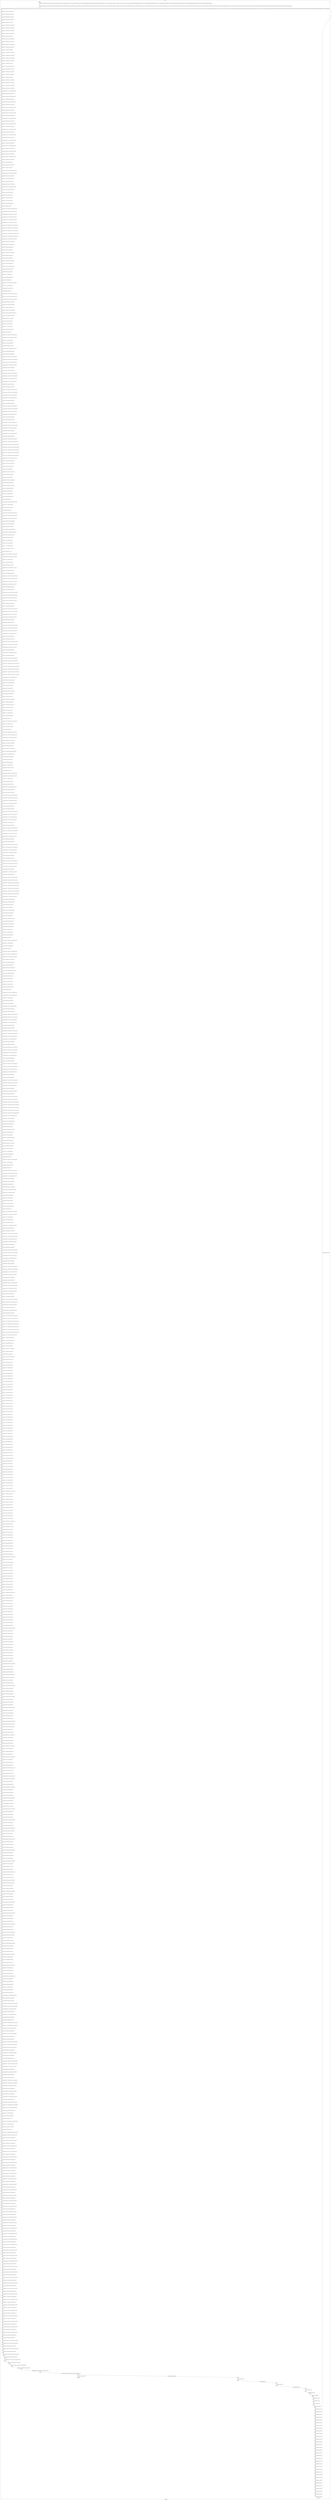 digraph G {
label="Btor2XCFA";
subgraph cluster_0 {
label="main";
main_init[];
l1[];
l3[];
l4[];
l5[];
l6[];
l7[];
l8[];
l9[];
l10[];
l11[];
l12[];
l13[];
l14[];
l15[];
l16[];
l17[];
l18[];
l19[];
l20[];
l21[];
l22[];
l23[];
l24[];
l25[];
l26[];
l27[];
l28[];
l29[];
l30[];
l31[];
l32[];
l33[];
l34[];
l35[];
l36[];
l37[];
l38[];
l39[];
l40[];
l41[];
l42[];
l43[];
l44[];
l45[];
l46[];
l47[];
l48[];
l49[];
l50[];
l51[];
l52[];
l53[];
l54[];
l55[];
l56[];
l57[];
l58[];
l59[];
l60[];
l61[];
l62[];
l63[];
l64[];
l65[];
l66[];
l67[];
l68[];
l69[];
l70[];
l71[];
l72[];
l73[];
l74[];
l75[];
l76[];
l77[];
l78[];
l79[];
l80[];
l81[];
l82[];
l83[];
l84[];
l85[];
l86[];
l87[];
l88[];
l89[];
l90[];
l91[];
l92[];
l93[];
l94[];
l95[];
l96[];
l97[];
l98[];
l99[];
l100[];
l101[];
l102[];
l103[];
l104[];
l105[];
l106[];
l107[];
l108[];
l109[];
l110[];
l111[];
l112[];
l113[];
l114[];
l115[];
l116[];
l117[];
l118[];
l119[];
l120[];
l121[];
l122[];
l123[];
l124[];
l125[];
l126[];
l127[];
l128[];
l129[];
l130[];
l131[];
l132[];
l133[];
l134[];
l135[];
l136[];
l137[];
l138[];
l139[];
l140[];
l141[];
l142[];
l143[];
l144[];
l145[];
l146[];
l147[];
l148[];
l149[];
l150[];
l151[];
l152[];
l153[];
l154[];
l155[];
l156[];
l157[];
l158[];
l159[];
l160[];
l161[];
l162[];
l163[];
l164[];
l165[];
l166[];
l167[];
l168[];
l169[];
l170[];
l171[];
l172[];
l173[];
l174[];
l175[];
l176[];
l177[];
l178[];
l179[];
l180[];
l181[];
l182[];
l183[];
l184[];
l185[];
l186[];
l187[];
l188[];
l189[];
l190[];
l191[];
l192[];
l193[];
l194[];
l195[];
l196[];
l197[];
l198[];
l199[];
l200[];
l201[];
l202[];
l203[];
l204[];
l205[];
l206[];
l207[];
l208[];
l209[];
l210[];
l211[];
l212[];
l213[];
l214[];
l215[];
l216[];
l217[];
l218[];
l219[];
l220[];
l221[];
l222[];
l223[];
l224[];
l225[];
l226[];
l227[];
l228[];
l229[];
l230[];
l231[];
l232[];
l233[];
l234[];
l235[];
l236[];
l237[];
l238[];
l239[];
l240[];
l241[];
l242[];
l243[];
l244[];
l245[];
l246[];
l247[];
l248[];
l249[];
l250[];
l251[];
l252[];
l253[];
l254[];
l255[];
l256[];
l257[];
l258[];
l259[];
l260[];
l261[];
l262[];
l263[];
l264[];
l265[];
l266[];
l267[];
l268[];
l269[];
l270[];
l271[];
l272[];
l273[];
l274[];
l275[];
l276[];
l277[];
l278[];
l279[];
l280[];
l281[];
l282[];
l283[];
l284[];
l285[];
l286[];
l287[];
l288[];
l289[];
l290[];
l291[];
l292[];
l293[];
l294[];
l295[];
l296[];
l297[];
l298[];
l299[];
l300[];
l301[];
l302[];
l303[];
l304[];
l305[];
l306[];
l307[];
l308[];
l309[];
l310[];
l311[];
l312[];
l313[];
l314[];
l315[];
l316[];
l317[];
l318[];
l319[];
l320[];
l321[];
l322[];
l323[];
l324[];
l325[];
l326[];
l327[];
l328[];
l329[];
l330[];
l331[];
l332[];
l333[];
l334[];
l335[];
l336[];
l337[];
l338[];
l339[];
l340[];
l341[];
l342[];
l343[];
l344[];
l345[];
l346[];
l347[];
l348[];
l349[];
l350[];
l351[];
l352[];
l353[];
l354[];
l355[];
l356[];
l357[];
l358[];
l359[];
l360[];
l361[];
l362[];
l363[];
l364[];
l365[];
l366[];
l367[];
l368[];
l369[];
l370[];
l371[];
l372[];
l373[];
l374[];
l375[];
l376[];
l377[];
l378[];
l379[];
l380[];
l381[];
l382[];
l383[];
l384[];
l385[];
l386[];
l387[];
l388[];
l389[];
l390[];
l391[];
l392[];
l393[];
l394[];
l395[];
l396[];
l397[];
l398[];
l399[];
l400[];
l401[];
l402[];
l403[];
l404[];
l405[];
l406[];
l407[];
l408[];
l409[];
l410[];
l411[];
l412[];
l413[];
l414[];
l415[];
l416[];
l417[];
l418[];
l419[];
l420[];
l421[];
l422[];
l423[];
l424[];
l425[];
l426[];
l427[];
l428[];
l429[];
l430[];
l431[];
l432[];
l433[];
l434[];
l435[];
l436[];
l437[];
l438[];
l439[];
l440[];
l441[];
l442[];
l443[];
l444[];
l445[];
l446[];
l447[];
l448[];
l449[];
l450[];
l451[];
l452[];
l453[];
l454[];
l455[];
l456[];
l457[];
l458[];
l459[];
l460[];
l461[];
l462[];
l463[];
l464[];
l465[];
l466[];
l467[];
l468[];
l469[];
l470[];
l471[];
l472[];
l473[];
l474[];
l475[];
l476[];
l477[];
l478[];
l479[];
l480[];
l481[];
l482[];
l483[];
l484[];
l485[];
l486[];
l487[];
l488[];
l489[];
l490[];
l491[];
l492[];
l493[];
l494[];
l495[];
l496[];
l497[];
l498[];
l499[];
l500[];
l501[];
l502[];
l503[];
l504[];
l505[];
l506[];
l507[];
l508[];
l509[];
l510[];
l511[];
l512[];
l513[];
l514[];
l515[];
l516[];
l517[];
l518[];
l519[];
l520[];
l521[];
l522[];
l523[];
l524[];
l525[];
l526[];
l527[];
l528[];
l529[];
l530[];
l531[];
l532[];
l533[];
l534[];
l535[];
l536[];
l537[];
l538[];
l539[];
l540[];
l541[];
l542[];
l543[];
l544[];
l545[];
l546[];
l547[];
l548[];
l549[];
l550[];
l551[];
l552[];
l553[];
l554[];
l555[];
l556[];
l557[];
l558[];
l559[];
l560[];
l561[];
l562[];
l563[];
l564[];
l565[];
l566[];
l567[];
l568[];
l569[];
l570[];
l571[];
l572[];
l573[];
l574[];
l575[];
l576[];
l577[];
l578[];
l579[];
l580[];
l581[];
l582[];
l583[];
l584[];
l585[];
l586[];
l587[];
l588[];
l589[];
l590[];
l591[];
l592[];
l593[];
l594[];
l595[];
l596[];
l597[];
l598[];
l599[];
l600[];
l601[];
l602[];
l603[];
l604[];
l605[];
l606[];
l607[];
l608[];
l609[];
l610[];
l611[];
l612[];
l613[];
l614[];
l615[];
l616[];
l617[];
l618[];
l619[];
l620[];
l621[];
l622[];
l623[];
l624[];
l625[];
l626[];
l627[];
l628[];
l629[];
l630[];
l631[];
l632[];
l633[];
l634[];
l635[];
l636[];
l637[];
l638[];
l639[];
l640[];
l641[];
l642[];
l643[];
l644[];
l645[];
l646[];
l647[];
l648[];
l649[];
l650[];
l651[];
l652[];
l653[];
l654[];
l655[];
l656[];
l657[];
l658[];
l659[];
l660[];
l661[];
l662[];
l663[];
l664[];
l665[];
l666[];
l667[];
l668[];
l669[];
l670[];
l671[];
l672[];
l673[];
l674[];
l675[];
l676[];
l677[];
l678[];
l679[];
l680[];
l681[];
l682[];
l683[];
l684[];
l685[];
l686[];
l687[];
l688[];
l689[];
l690[];
l691[];
l692[];
l693[];
l694[];
l695[];
l696[];
l697[];
l698[];
l699[];
l700[];
l701[];
l702[];
l703[];
l704[];
l705[];
l706[];
l707[];
l708[];
l709[];
l710[];
l711[];
l712[];
l713[];
l714[];
l715[];
l716[];
l717[];
l718[];
l719[];
l720[];
l721[];
l722[];
l723[];
l724[];
l725[];
l726[];
l727[];
l728[];
l729[];
l730[];
l731[];
l732[];
l733[];
l734[];
l735[];
l736[];
l737[];
l738[];
l739[];
l740[];
l741[];
l742[];
l743[];
l744[];
l745[];
l746[];
l747[];
l748[];
l749[];
l750[];
l751[];
l752[];
l753[];
l754[];
l755[];
l756[];
l757[];
l758[];
l759[];
l760[];
l761[];
l762[];
l763[];
l764[];
l765[];
l766[];
l767[];
l768[];
l769[];
l770[];
l771[];
l772[];
l773[];
l774[];
l775[];
l776[];
l777[];
l778[];
l779[];
l780[];
l781[];
l782[];
l783[];
l784[];
l785[];
l786[];
l787[];
l788[];
l789[];
l790[];
l791[];
l792[];
l793[];
l794[];
l795[];
l796[];
l797[];
l798[];
l799[];
l800[];
l801[];
l802[];
l803[];
l804[];
l805[];
l806[];
l807[];
l808[];
l809[];
l810[];
l811[];
l812[];
l813[];
l814[];
l815[];
l816[];
l817[];
l818[];
l819[];
l820[];
l821[];
l822[];
l823[];
l824[];
l825[];
l826[];
l827[];
l828[];
l829[];
l830[];
l831[];
l832[];
l833[];
l834[];
l835[];
l836[];
l837[];
l838[];
l839[];
l840[];
l841[];
l842[];
l843[];
l844[];
l845[];
l846[];
l847[];
l848[];
l849[];
l850[];
l851[];
l852[];
l853[];
l854[];
l855[];
l856[];
l857[];
l858[];
l859[];
l860[];
l861[];
l862[];
l863[];
l864[];
l865[];
l866[];
l867[];
main_error[];
l868[];
l869[];
l870[];
l871[];
l872[];
l873[];
l874[];
l875[];
l876[];
l877[];
l878[];
l879[];
l880[];
l881[];
l882[];
l883[];
l884[];
l885[];
l886[];
l887[];
l888[];
l889[];
l890[];
l891[];
l892[];
l893[];
l894[];
l895[];
l896[];
l897[];
l898[];
l899[];
l900[];
l901[];
l902[];
l903[];
l904[];
l905[];
l906[];
l907[];
l908[];
l909[];
l910[];
l911[];
l912[];
main_init -> l1 [label="[(assign const_5 #b00000000),(assign const_32 #b0),(assign const_126 #b00000001),(assign const_129 #b00000000),(assign const_242 #b1),(assign const_248 #b00000101),(assign const_262 #b000000000000000000000000),(assign const_264 #b00000000000000000000000000000110),(assign const_270 #b00000010),(assign const_272 #b00000011),(assign const_274 #b00000100),(assign const_298 #b00000000000000000000000000000001),(assign const_325 #b00000000000000000000000000000000),(assign const_341 #b00000000000000000000000000000010),(assign const_348 #b00000000000000000000000000000011),(assign const_355 #b00000000000000000000000000000100),(assign const_361 #b00000000000000000000000000000101)] "];
l3 -> l4 [label="[(havoc input_156),(havoc input_158),(havoc input_160),(havoc input_162),(havoc input_164),(havoc input_166),(havoc input_168),(havoc input_170),(havoc input_172),(havoc input_174),(havoc input_176),(havoc input_178),(havoc input_180),(havoc input_182),(havoc input_184),(havoc input_186),(havoc input_188),(havoc input_190),(havoc input_192),(havoc input_194),(havoc input_196),(havoc input_198),(havoc input_200),(havoc input_202),(havoc input_204),(havoc input_206),(havoc input_208),(havoc input_210),(havoc input_212),(havoc input_214),(havoc input_216),(havoc input_218),(havoc input_220),(havoc input_222),(havoc input_224),(havoc input_226),(havoc input_228),(havoc input_230),(havoc input_232),(havoc input_234),(havoc input_236),(havoc input_238),(havoc input_240),(havoc input_244),(havoc input_246),(havoc input_254),(havoc input_259),(havoc input_286),(havoc input_290),(havoc input_293),(havoc input_296),(havoc input_312),(havoc input_317),(havoc input_378),(havoc input_382),(havoc input_385),(havoc input_388),(havoc input_403),(havoc input_408),(havoc input_464),(havoc input_468),(havoc input_471),(havoc input_474),(havoc input_489),(havoc input_494),(havoc input_550),(havoc input_554),(havoc input_557),(havoc input_560),(havoc input_575),(havoc input_580),(havoc input_636),(havoc input_640),(havoc input_643),(havoc input_646),(havoc input_661),(havoc input_666),(havoc input_722),(havoc input_726)] "];
l4 -> l5 [label="[(assign binary_97 (bvand state_33 (bvnot state_35)))] "];
l5 -> l6 [label="[(assign binary_98 (bvand binary_97 (bvnot state_37)))] "];
l6 -> l7 [label="[(assign binary_99 (bvand binary_98 (bvnot state_39)))] "];
l7 -> l8 [label="[(assign binary_100 (bvand binary_99 (bvnot state_41)))] "];
l8 -> l9 [label="[(assign binary_101 (bvand binary_100 state_43))] "];
l9 -> l10 [label="[(assign binary_102 (bvand binary_101 (bvnot state_45)))] "];
l10 -> l11 [label="[(assign binary_103 (bvand binary_102 (bvnot state_47)))] "];
l11 -> l12 [label="[(assign binary_104 (bvand binary_103 (bvnot state_49)))] "];
l12 -> l13 [label="[(assign binary_105 (bvand binary_104 (bvnot state_51)))] "];
l13 -> l14 [label="[(assign binary_106 (bvand binary_105 state_53))] "];
l14 -> l15 [label="[(assign binary_107 (bvand binary_106 (bvnot state_55)))] "];
l15 -> l16 [label="[(assign binary_108 (bvand binary_107 (bvnot state_57)))] "];
l16 -> l17 [label="[(assign binary_109 (bvand binary_108 (bvnot state_59)))] "];
l17 -> l18 [label="[(assign binary_110 (bvand binary_109 (bvnot state_61)))] "];
l18 -> l19 [label="[(assign binary_111 (bvand binary_110 state_63))] "];
l19 -> l20 [label="[(assign binary_112 (bvand binary_111 (bvnot state_65)))] "];
l20 -> l21 [label="[(assign binary_113 (bvand binary_112 (bvnot state_67)))] "];
l21 -> l22 [label="[(assign binary_114 (bvand binary_113 (bvnot state_69)))] "];
l22 -> l23 [label="[(assign binary_115 (bvand binary_114 (bvnot state_71)))] "];
l23 -> l24 [label="[(assign binary_116 (bvand binary_115 state_73))] "];
l24 -> l25 [label="[(assign binary_117 (bvand binary_116 (bvnot state_75)))] "];
l25 -> l26 [label="[(assign binary_118 (bvand binary_117 (bvnot state_77)))] "];
l26 -> l27 [label="[(assign binary_119 (bvand binary_118 (bvnot state_79)))] "];
l27 -> l28 [label="[(assign binary_120 (bvand binary_119 (bvnot state_81)))] "];
l28 -> l29 [label="[(assign binary_121 (bvand binary_120 state_83))] "];
l29 -> l30 [label="[(assign binary_122 (bvand binary_121 (bvnot state_85)))] "];
l30 -> l31 [label="[(assign binary_123 (bvand binary_122 (bvnot state_87)))] "];
l31 -> l32 [label="[(assign binary_124 (bvand binary_123 (bvnot state_89)))] "];
l32 -> l33 [label="[(assign binary_125 (bvand binary_124 (bvnot state_91)))] "];
l33 -> l34 [label="[(assign comparison_127 (ite (= const_126 state_6) #b1 #b0))] "];
l34 -> l35 [label="[(assign binary_128 (bvand binary_125 comparison_127))] "];
l35 -> l36 [label="[(assign comparison_130 (ite (= const_129 state_8) #b1 #b0))] "];
l36 -> l37 [label="[(assign binary_131 (bvand binary_128 comparison_130))] "];
l37 -> l38 [label="[(assign comparison_132 (ite (= const_129 state_10) #b1 #b0))] "];
l38 -> l39 [label="[(assign binary_133 (bvand binary_131 comparison_132))] "];
l39 -> l40 [label="[(assign comparison_134 (ite (= const_129 state_12) #b1 #b0))] "];
l40 -> l41 [label="[(assign binary_135 (bvand binary_133 comparison_134))] "];
l41 -> l42 [label="[(assign comparison_136 (ite (= const_129 state_14) #b1 #b0))] "];
l42 -> l43 [label="[(assign binary_137 (bvand binary_135 comparison_136))] "];
l43 -> l44 [label="[(assign comparison_138 (ite (= const_129 state_16) #b1 #b0))] "];
l44 -> l45 [label="[(assign binary_139 (bvand binary_137 comparison_138))] "];
l45 -> l46 [label="[(assign comparison_140 (ite (= const_129 state_18) #b1 #b0))] "];
l46 -> l47 [label="[(assign binary_141 (bvand binary_139 comparison_140))] "];
l47 -> l48 [label="[(assign comparison_142 (ite (= const_129 state_20) #b1 #b0))] "];
l48 -> l49 [label="[(assign binary_143 (bvand binary_141 comparison_142))] "];
l49 -> l50 [label="[(assign comparison_144 (ite (= const_129 state_22) #b1 #b0))] "];
l50 -> l51 [label="[(assign binary_145 (bvand binary_143 comparison_144))] "];
l51 -> l52 [label="[(assign comparison_146 (ite (= const_129 state_24) #b1 #b0))] "];
l52 -> l53 [label="[(assign binary_147 (bvand binary_145 comparison_146))] "];
l53 -> l54 [label="[(assign comparison_148 (ite (= const_129 state_26) #b1 #b0))] "];
l54 -> l55 [label="[(assign binary_149 (bvand binary_147 comparison_148))] "];
l55 -> l56 [label="[(assign comparison_150 (ite (= const_129 state_28) #b1 #b0))] "];
l56 -> l57 [label="[(assign binary_151 (bvand binary_149 comparison_150))] "];
l57 -> l58 [label="[(assign comparison_152 (ite (= const_129 state_30) #b1 #b0))] "];
l58 -> l59 [label="[(assign binary_153 (bvand binary_151 comparison_152))] "];
l59 -> l60 [label="[(assign binary_154 (bvand state_95 binary_153))] "];
l60 -> l61 [label="[(assign binary_245 (bvor input_182 (bvnot input_244)))] "];
l61 -> l62 [label="[(assign binary_247 (bvor input_184 input_244))] "];
l62 -> l63 [label="[(assign ternary_249 (ite (= input_244 #b1) input_168 input_170))] "];
l63 -> l64 [label="[(assign comparison_250 (ite (= const_248 ternary_249) #b1 #b0))] "];
l64 -> l65 [label="[(assign binary_251 (bvand binary_247 comparison_250))] "];
l65 -> l66 [label="[(assign binary_252 (bvor (bvnot input_246) binary_251))] "];
l66 -> l67 [label="[(assign binary_253 (bvand binary_245 binary_252))] "];
l67 -> l68 [label="[(assign binary_255 (bvand binary_247 (bvnot input_246)))] "];
l68 -> l69 [label="[(assign binary_256 (bvand (bvnot comparison_250) binary_255))] "];
l69 -> l70 [label="[(assign binary_257 (bvor (bvnot input_254) binary_256))] "];
l70 -> l71 [label="[(assign binary_258 (bvand binary_253 binary_257))] "];
l71 -> l72 [label="[(assign binary_260 (bvor input_186 input_246))] "];
l72 -> l73 [label="[(assign binary_261 (bvor binary_260 input_254))] "];
l73 -> l74 [label="[(assign binary_263 (++ const_262 ternary_249))] "];
l74 -> l75 [label="[(assign binary_265 (bvsrem binary_263 const_264))] "];
l75 -> l76 [label="[(assign slice_266 (extract binary_265 0 8))] "];
l76 -> l77 [label="[(assign ternary_267 (ite (= input_254 #b1) slice_266 ternary_249))] "];
l77 -> l78 [label="[(assign comparison_268 (ite (= const_129 ternary_267) #b1 #b0))] "];
l78 -> l79 [label="[(assign comparison_269 (ite (= const_126 ternary_267) #b1 #b0))] "];
l79 -> l80 [label="[(assign comparison_271 (ite (= const_270 ternary_267) #b1 #b0))] "];
l80 -> l81 [label="[(assign comparison_273 (ite (= const_272 ternary_267) #b1 #b0))] "];
l81 -> l82 [label="[(assign comparison_275 (ite (= const_274 ternary_267) #b1 #b0))] "];
l82 -> l83 [label="[(assign ternary_276 (ite (= comparison_275 #b1) input_164 input_166))] "];
l83 -> l84 [label="[(assign ternary_277 (ite (= comparison_273 #b1) input_162 ternary_276))] "];
l84 -> l85 [label="[(assign ternary_278 (ite (= comparison_271 #b1) input_160 ternary_277))] "];
l85 -> l86 [label="[(assign ternary_279 (ite (= comparison_269 #b1) input_158 ternary_278))] "];
l86 -> l87 [label="[(assign ternary_280 (ite (= comparison_268 #b1) input_156 ternary_279))] "];
l87 -> l88 [label="[(assign comparison_281 (ite (= const_126 ternary_280) #b1 #b0))] "];
l88 -> l89 [label="[(assign binary_282 (bvand binary_261 comparison_281))] "];
l89 -> l90 [label="[(assign binary_283 (bvor (bvnot input_259) binary_282))] "];
l90 -> l91 [label="[(assign binary_284 (bvand binary_258 binary_283))] "];
l91 -> l92 [label="[(assign binary_285 (bvor input_188 input_259))] "];
l92 -> l93 [label="[(assign binary_287 (bvor binary_285 (bvnot input_286)))] "];
l93 -> l94 [label="[(assign binary_288 (bvand binary_284 binary_287))] "];
l94 -> l95 [label="[(assign binary_289 (bvor input_190 input_286))] "];
l95 -> l96 [label="[(assign binary_291 (bvor binary_289 (bvnot input_290)))] "];
l96 -> l97 [label="[(assign binary_292 (bvand binary_288 binary_291))] "];
l97 -> l98 [label="[(assign binary_294 (bvor input_192 (bvnot input_293)))] "];
l98 -> l99 [label="[(assign binary_295 (bvand binary_292 binary_294))] "];
l99 -> l100 [label="[(assign binary_297 (bvor input_194 input_293))] "];
l100 -> l101 [label="[(assign binary_299 (++ const_262 input_168))] "];
l101 -> l102 [label="[(assign binary_300 (bvadd const_298 binary_299))] "];
l102 -> l103 [label="[(assign slice_301 (extract binary_300 0 8))] "];
l103 -> l104 [label="[(assign ternary_302 (ite (= input_244 #b1) slice_301 input_168))] "];
l104 -> l105 [label="[(assign binary_303 (++ const_262 ternary_302))] "];
l105 -> l106 [label="[(assign binary_304 (bvsub binary_303 const_264))] "];
l106 -> l107 [label="[(assign slice_305 (extract binary_304 0 8))] "];
l107 -> l108 [label="[(assign ternary_306 (ite (= input_246 #b1) slice_305 ternary_302))] "];
l108 -> l109 [label="[(assign ternary_307 (ite (= input_293 #b1) ternary_306 input_172))] "];
l109 -> l110 [label="[(assign comparison_308 (ite (= const_248 ternary_307) #b1 #b0))] "];
l110 -> l111 [label="[(assign binary_309 (bvand binary_297 comparison_308))] "];
l111 -> l112 [label="[(assign binary_310 (bvor (bvnot input_296) binary_309))] "];
l112 -> l113 [label="[(assign binary_311 (bvand binary_295 binary_310))] "];
l113 -> l114 [label="[(assign binary_313 (bvand binary_297 (bvnot input_296)))] "];
l114 -> l115 [label="[(assign binary_314 (bvand (bvnot comparison_308) binary_313))] "];
l115 -> l116 [label="[(assign binary_315 (bvor (bvnot input_312) binary_314))] "];
l116 -> l117 [label="[(assign binary_316 (bvand binary_311 binary_315))] "];
l117 -> l118 [label="[(assign binary_318 (bvor input_196 input_296))] "];
l118 -> l119 [label="[(assign binary_319 (bvor binary_318 input_312))] "];
l119 -> l120 [label="[(assign binary_320 (++ const_262 ternary_307))] "];
l120 -> l121 [label="[(assign binary_321 (bvsrem binary_320 const_264))] "];
l121 -> l122 [label="[(assign slice_322 (extract binary_321 0 8))] "];
l122 -> l123 [label="[(assign ternary_323 (ite (= input_312 #b1) slice_322 ternary_307))] "];
l123 -> l124 [label="[(assign comparison_324 (ite (= const_129 ternary_323) #b1 #b0))] "];
l124 -> l125 [label="[(assign binary_326 (++ const_262 ternary_267))] "];
l125 -> l126 [label="[(assign binary_327 (bvadd const_298 binary_326))] "];
l126 -> l127 [label="[(assign binary_328 (bvsrem binary_327 const_264))] "];
l127 -> l128 [label="[(assign comparison_329 (ite (= const_325 binary_328) #b1 #b0))] "];
l128 -> l129 [label="[(assign binary_330 (bvand input_290 comparison_329))] "];
l129 -> l130 [label="[(assign binary_331 (bvand comparison_268 input_286))] "];
l130 -> l131 [label="[(assign ternary_332 (ite (= binary_331 #b1) const_129 input_156))] "];
l131 -> l132 [label="[(assign ternary_333 (ite (= binary_330 #b1) const_126 ternary_332))] "];
l132 -> l133 [label="[(assign comparison_334 (ite (= const_126 ternary_323) #b1 #b0))] "];
l133 -> l134 [label="[(assign comparison_335 (ite (= const_298 binary_328) #b1 #b0))] "];
l134 -> l135 [label="[(assign binary_336 (bvand input_290 comparison_335))] "];
l135 -> l136 [label="[(assign binary_337 (bvand comparison_269 input_286))] "];
l136 -> l137 [label="[(assign ternary_338 (ite (= binary_337 #b1) const_129 input_158))] "];
l137 -> l138 [label="[(assign ternary_339 (ite (= binary_336 #b1) const_126 ternary_338))] "];
l138 -> l139 [label="[(assign comparison_340 (ite (= const_270 ternary_323) #b1 #b0))] "];
l139 -> l140 [label="[(assign comparison_342 (ite (= const_341 binary_328) #b1 #b0))] "];
l140 -> l141 [label="[(assign binary_343 (bvand input_290 comparison_342))] "];
l141 -> l142 [label="[(assign binary_344 (bvand comparison_271 input_286))] "];
l142 -> l143 [label="[(assign ternary_345 (ite (= binary_344 #b1) const_129 input_160))] "];
l143 -> l144 [label="[(assign ternary_346 (ite (= binary_343 #b1) const_126 ternary_345))] "];
l144 -> l145 [label="[(assign comparison_347 (ite (= const_272 ternary_323) #b1 #b0))] "];
l145 -> l146 [label="[(assign comparison_349 (ite (= const_348 binary_328) #b1 #b0))] "];
l146 -> l147 [label="[(assign binary_350 (bvand input_290 comparison_349))] "];
l147 -> l148 [label="[(assign binary_351 (bvand comparison_273 input_286))] "];
l148 -> l149 [label="[(assign ternary_352 (ite (= binary_351 #b1) const_129 input_162))] "];
l149 -> l150 [label="[(assign ternary_353 (ite (= binary_350 #b1) const_126 ternary_352))] "];
l150 -> l151 [label="[(assign comparison_354 (ite (= const_274 ternary_323) #b1 #b0))] "];
l151 -> l152 [label="[(assign comparison_356 (ite (= const_355 binary_328) #b1 #b0))] "];
l152 -> l153 [label="[(assign binary_357 (bvand input_290 comparison_356))] "];
l153 -> l154 [label="[(assign binary_358 (bvand comparison_275 input_286))] "];
l154 -> l155 [label="[(assign ternary_359 (ite (= binary_358 #b1) const_129 input_164))] "];
l155 -> l156 [label="[(assign ternary_360 (ite (= binary_357 #b1) const_126 ternary_359))] "];
l156 -> l157 [label="[(assign comparison_362 (ite (= const_361 binary_328) #b1 #b0))] "];
l157 -> l158 [label="[(assign binary_363 (bvand input_290 comparison_362))] "];
l158 -> l159 [label="[(assign comparison_364 (ite (= const_248 ternary_267) #b1 #b0))] "];
l159 -> l160 [label="[(assign binary_365 (bvand comparison_364 input_286))] "];
l160 -> l161 [label="[(assign ternary_366 (ite (= binary_365 #b1) const_129 input_166))] "];
l161 -> l162 [label="[(assign ternary_367 (ite (= binary_363 #b1) const_126 ternary_366))] "];
l162 -> l163 [label="[(assign ternary_368 (ite (= comparison_354 #b1) ternary_360 ternary_367))] "];
l163 -> l164 [label="[(assign ternary_369 (ite (= comparison_347 #b1) ternary_353 ternary_368))] "];
l164 -> l165 [label="[(assign ternary_370 (ite (= comparison_340 #b1) ternary_346 ternary_369))] "];
l165 -> l166 [label="[(assign ternary_371 (ite (= comparison_334 #b1) ternary_339 ternary_370))] "];
l166 -> l167 [label="[(assign ternary_372 (ite (= comparison_324 #b1) ternary_333 ternary_371))] "];
l167 -> l168 [label="[(assign comparison_373 (ite (= const_126 ternary_372) #b1 #b0))] "];
l168 -> l169 [label="[(assign binary_374 (bvand binary_319 comparison_373))] "];
l169 -> l170 [label="[(assign binary_375 (bvor (bvnot input_317) binary_374))] "];
l170 -> l171 [label="[(assign binary_376 (bvand binary_316 binary_375))] "];
l171 -> l172 [label="[(assign binary_377 (bvor input_198 input_317))] "];
l172 -> l173 [label="[(assign binary_379 (bvor binary_377 (bvnot input_378)))] "];
l173 -> l174 [label="[(assign binary_380 (bvand binary_376 binary_379))] "];
l174 -> l175 [label="[(assign binary_381 (bvor input_200 input_378))] "];
l175 -> l176 [label="[(assign binary_383 (bvor binary_381 (bvnot input_382)))] "];
l176 -> l177 [label="[(assign binary_384 (bvand binary_380 binary_383))] "];
l177 -> l178 [label="[(assign binary_386 (bvor input_202 (bvnot input_385)))] "];
l178 -> l179 [label="[(assign binary_387 (bvand binary_384 binary_386))] "];
l179 -> l180 [label="[(assign binary_389 (bvor input_204 input_385))] "];
l180 -> l181 [label="[(assign binary_390 (++ const_262 ternary_306))] "];
l181 -> l182 [label="[(assign binary_391 (bvadd const_298 binary_390))] "];
l182 -> l183 [label="[(assign slice_392 (extract binary_391 0 8))] "];
l183 -> l184 [label="[(assign ternary_393 (ite (= input_293 #b1) slice_392 ternary_306))] "];
l184 -> l185 [label="[(assign binary_394 (++ const_262 ternary_393))] "];
l185 -> l186 [label="[(assign binary_395 (bvsub binary_394 const_264))] "];
l186 -> l187 [label="[(assign slice_396 (extract binary_395 0 8))] "];
l187 -> l188 [label="[(assign ternary_397 (ite (= input_296 #b1) slice_396 ternary_393))] "];
l188 -> l189 [label="[(assign ternary_398 (ite (= input_385 #b1) ternary_397 input_174))] "];
l189 -> l190 [label="[(assign comparison_399 (ite (= const_248 ternary_398) #b1 #b0))] "];
l190 -> l191 [label="[(assign binary_400 (bvand binary_389 comparison_399))] "];
l191 -> l192 [label="[(assign binary_401 (bvor (bvnot input_388) binary_400))] "];
l192 -> l193 [label="[(assign binary_402 (bvand binary_387 binary_401))] "];
l193 -> l194 [label="[(assign binary_404 (bvand binary_389 (bvnot input_388)))] "];
l194 -> l195 [label="[(assign binary_405 (bvand (bvnot comparison_399) binary_404))] "];
l195 -> l196 [label="[(assign binary_406 (bvor (bvnot input_403) binary_405))] "];
l196 -> l197 [label="[(assign binary_407 (bvand binary_402 binary_406))] "];
l197 -> l198 [label="[(assign binary_409 (bvor input_206 input_388))] "];
l198 -> l199 [label="[(assign binary_410 (bvor binary_409 input_403))] "];
l199 -> l200 [label="[(assign binary_411 (++ const_262 ternary_398))] "];
l200 -> l201 [label="[(assign binary_412 (bvsrem binary_411 const_264))] "];
l201 -> l202 [label="[(assign slice_413 (extract binary_412 0 8))] "];
l202 -> l203 [label="[(assign ternary_414 (ite (= input_403 #b1) slice_413 ternary_398))] "];
l203 -> l204 [label="[(assign comparison_415 (ite (= const_129 ternary_414) #b1 #b0))] "];
l204 -> l205 [label="[(assign binary_416 (++ const_262 ternary_323))] "];
l205 -> l206 [label="[(assign binary_417 (bvadd const_298 binary_416))] "];
l206 -> l207 [label="[(assign binary_418 (bvsrem binary_417 const_264))] "];
l207 -> l208 [label="[(assign comparison_419 (ite (= const_325 binary_418) #b1 #b0))] "];
l208 -> l209 [label="[(assign binary_420 (bvand input_382 comparison_419))] "];
l209 -> l210 [label="[(assign binary_421 (bvand comparison_324 input_378))] "];
l210 -> l211 [label="[(assign ternary_422 (ite (= binary_421 #b1) const_129 ternary_333))] "];
l211 -> l212 [label="[(assign ternary_423 (ite (= binary_420 #b1) const_126 ternary_422))] "];
l212 -> l213 [label="[(assign comparison_424 (ite (= const_126 ternary_414) #b1 #b0))] "];
l213 -> l214 [label="[(assign comparison_425 (ite (= const_298 binary_418) #b1 #b0))] "];
l214 -> l215 [label="[(assign binary_426 (bvand input_382 comparison_425))] "];
l215 -> l216 [label="[(assign binary_427 (bvand comparison_334 input_378))] "];
l216 -> l217 [label="[(assign ternary_428 (ite (= binary_427 #b1) const_129 ternary_339))] "];
l217 -> l218 [label="[(assign ternary_429 (ite (= binary_426 #b1) const_126 ternary_428))] "];
l218 -> l219 [label="[(assign comparison_430 (ite (= const_270 ternary_414) #b1 #b0))] "];
l219 -> l220 [label="[(assign comparison_431 (ite (= const_341 binary_418) #b1 #b0))] "];
l220 -> l221 [label="[(assign binary_432 (bvand input_382 comparison_431))] "];
l221 -> l222 [label="[(assign binary_433 (bvand comparison_340 input_378))] "];
l222 -> l223 [label="[(assign ternary_434 (ite (= binary_433 #b1) const_129 ternary_346))] "];
l223 -> l224 [label="[(assign ternary_435 (ite (= binary_432 #b1) const_126 ternary_434))] "];
l224 -> l225 [label="[(assign comparison_436 (ite (= const_272 ternary_414) #b1 #b0))] "];
l225 -> l226 [label="[(assign comparison_437 (ite (= const_348 binary_418) #b1 #b0))] "];
l226 -> l227 [label="[(assign binary_438 (bvand input_382 comparison_437))] "];
l227 -> l228 [label="[(assign binary_439 (bvand comparison_347 input_378))] "];
l228 -> l229 [label="[(assign ternary_440 (ite (= binary_439 #b1) const_129 ternary_353))] "];
l229 -> l230 [label="[(assign ternary_441 (ite (= binary_438 #b1) const_126 ternary_440))] "];
l230 -> l231 [label="[(assign comparison_442 (ite (= const_274 ternary_414) #b1 #b0))] "];
l231 -> l232 [label="[(assign comparison_443 (ite (= const_355 binary_418) #b1 #b0))] "];
l232 -> l233 [label="[(assign binary_444 (bvand input_382 comparison_443))] "];
l233 -> l234 [label="[(assign binary_445 (bvand comparison_354 input_378))] "];
l234 -> l235 [label="[(assign ternary_446 (ite (= binary_445 #b1) const_129 ternary_360))] "];
l235 -> l236 [label="[(assign ternary_447 (ite (= binary_444 #b1) const_126 ternary_446))] "];
l236 -> l237 [label="[(assign comparison_448 (ite (= const_361 binary_418) #b1 #b0))] "];
l237 -> l238 [label="[(assign binary_449 (bvand input_382 comparison_448))] "];
l238 -> l239 [label="[(assign comparison_450 (ite (= const_248 ternary_323) #b1 #b0))] "];
l239 -> l240 [label="[(assign binary_451 (bvand comparison_450 input_378))] "];
l240 -> l241 [label="[(assign ternary_452 (ite (= binary_451 #b1) const_129 ternary_367))] "];
l241 -> l242 [label="[(assign ternary_453 (ite (= binary_449 #b1) const_126 ternary_452))] "];
l242 -> l243 [label="[(assign ternary_454 (ite (= comparison_442 #b1) ternary_447 ternary_453))] "];
l243 -> l244 [label="[(assign ternary_455 (ite (= comparison_436 #b1) ternary_441 ternary_454))] "];
l244 -> l245 [label="[(assign ternary_456 (ite (= comparison_430 #b1) ternary_435 ternary_455))] "];
l245 -> l246 [label="[(assign ternary_457 (ite (= comparison_424 #b1) ternary_429 ternary_456))] "];
l246 -> l247 [label="[(assign ternary_458 (ite (= comparison_415 #b1) ternary_423 ternary_457))] "];
l247 -> l248 [label="[(assign comparison_459 (ite (= const_126 ternary_458) #b1 #b0))] "];
l248 -> l249 [label="[(assign binary_460 (bvand binary_410 comparison_459))] "];
l249 -> l250 [label="[(assign binary_461 (bvor (bvnot input_408) binary_460))] "];
l250 -> l251 [label="[(assign binary_462 (bvand binary_407 binary_461))] "];
l251 -> l252 [label="[(assign binary_463 (bvor input_208 input_408))] "];
l252 -> l253 [label="[(assign binary_465 (bvor binary_463 (bvnot input_464)))] "];
l253 -> l254 [label="[(assign binary_466 (bvand binary_462 binary_465))] "];
l254 -> l255 [label="[(assign binary_467 (bvor input_210 input_464))] "];
l255 -> l256 [label="[(assign binary_469 (bvor binary_467 (bvnot input_468)))] "];
l256 -> l257 [label="[(assign binary_470 (bvand binary_466 binary_469))] "];
l257 -> l258 [label="[(assign binary_472 (bvor input_212 (bvnot input_471)))] "];
l258 -> l259 [label="[(assign binary_473 (bvand binary_470 binary_472))] "];
l259 -> l260 [label="[(assign binary_475 (bvor input_214 input_471))] "];
l260 -> l261 [label="[(assign binary_476 (++ const_262 ternary_397))] "];
l261 -> l262 [label="[(assign binary_477 (bvadd const_298 binary_476))] "];
l262 -> l263 [label="[(assign slice_478 (extract binary_477 0 8))] "];
l263 -> l264 [label="[(assign ternary_479 (ite (= input_385 #b1) slice_478 ternary_397))] "];
l264 -> l265 [label="[(assign binary_480 (++ const_262 ternary_479))] "];
l265 -> l266 [label="[(assign binary_481 (bvsub binary_480 const_264))] "];
l266 -> l267 [label="[(assign slice_482 (extract binary_481 0 8))] "];
l267 -> l268 [label="[(assign ternary_483 (ite (= input_388 #b1) slice_482 ternary_479))] "];
l268 -> l269 [label="[(assign ternary_484 (ite (= input_471 #b1) ternary_483 input_176))] "];
l269 -> l270 [label="[(assign comparison_485 (ite (= const_248 ternary_484) #b1 #b0))] "];
l270 -> l271 [label="[(assign binary_486 (bvand binary_475 comparison_485))] "];
l271 -> l272 [label="[(assign binary_487 (bvor (bvnot input_474) binary_486))] "];
l272 -> l273 [label="[(assign binary_488 (bvand binary_473 binary_487))] "];
l273 -> l274 [label="[(assign binary_490 (bvand binary_475 (bvnot input_474)))] "];
l274 -> l275 [label="[(assign binary_491 (bvand (bvnot comparison_485) binary_490))] "];
l275 -> l276 [label="[(assign binary_492 (bvor (bvnot input_489) binary_491))] "];
l276 -> l277 [label="[(assign binary_493 (bvand binary_488 binary_492))] "];
l277 -> l278 [label="[(assign binary_495 (bvor input_216 input_474))] "];
l278 -> l279 [label="[(assign binary_496 (bvor binary_495 input_489))] "];
l279 -> l280 [label="[(assign binary_497 (++ const_262 ternary_484))] "];
l280 -> l281 [label="[(assign binary_498 (bvsrem binary_497 const_264))] "];
l281 -> l282 [label="[(assign slice_499 (extract binary_498 0 8))] "];
l282 -> l283 [label="[(assign ternary_500 (ite (= input_489 #b1) slice_499 ternary_484))] "];
l283 -> l284 [label="[(assign comparison_501 (ite (= const_129 ternary_500) #b1 #b0))] "];
l284 -> l285 [label="[(assign binary_502 (++ const_262 ternary_414))] "];
l285 -> l286 [label="[(assign binary_503 (bvadd const_298 binary_502))] "];
l286 -> l287 [label="[(assign binary_504 (bvsrem binary_503 const_264))] "];
l287 -> l288 [label="[(assign comparison_505 (ite (= const_325 binary_504) #b1 #b0))] "];
l288 -> l289 [label="[(assign binary_506 (bvand input_468 comparison_505))] "];
l289 -> l290 [label="[(assign binary_507 (bvand comparison_415 input_464))] "];
l290 -> l291 [label="[(assign ternary_508 (ite (= binary_507 #b1) const_129 ternary_423))] "];
l291 -> l292 [label="[(assign ternary_509 (ite (= binary_506 #b1) const_126 ternary_508))] "];
l292 -> l293 [label="[(assign comparison_510 (ite (= const_126 ternary_500) #b1 #b0))] "];
l293 -> l294 [label="[(assign comparison_511 (ite (= const_298 binary_504) #b1 #b0))] "];
l294 -> l295 [label="[(assign binary_512 (bvand input_468 comparison_511))] "];
l295 -> l296 [label="[(assign binary_513 (bvand comparison_424 input_464))] "];
l296 -> l297 [label="[(assign ternary_514 (ite (= binary_513 #b1) const_129 ternary_429))] "];
l297 -> l298 [label="[(assign ternary_515 (ite (= binary_512 #b1) const_126 ternary_514))] "];
l298 -> l299 [label="[(assign comparison_516 (ite (= const_270 ternary_500) #b1 #b0))] "];
l299 -> l300 [label="[(assign comparison_517 (ite (= const_341 binary_504) #b1 #b0))] "];
l300 -> l301 [label="[(assign binary_518 (bvand input_468 comparison_517))] "];
l301 -> l302 [label="[(assign binary_519 (bvand comparison_430 input_464))] "];
l302 -> l303 [label="[(assign ternary_520 (ite (= binary_519 #b1) const_129 ternary_435))] "];
l303 -> l304 [label="[(assign ternary_521 (ite (= binary_518 #b1) const_126 ternary_520))] "];
l304 -> l305 [label="[(assign comparison_522 (ite (= const_272 ternary_500) #b1 #b0))] "];
l305 -> l306 [label="[(assign comparison_523 (ite (= const_348 binary_504) #b1 #b0))] "];
l306 -> l307 [label="[(assign binary_524 (bvand input_468 comparison_523))] "];
l307 -> l308 [label="[(assign binary_525 (bvand comparison_436 input_464))] "];
l308 -> l309 [label="[(assign ternary_526 (ite (= binary_525 #b1) const_129 ternary_441))] "];
l309 -> l310 [label="[(assign ternary_527 (ite (= binary_524 #b1) const_126 ternary_526))] "];
l310 -> l311 [label="[(assign comparison_528 (ite (= const_274 ternary_500) #b1 #b0))] "];
l311 -> l312 [label="[(assign comparison_529 (ite (= const_355 binary_504) #b1 #b0))] "];
l312 -> l313 [label="[(assign binary_530 (bvand input_468 comparison_529))] "];
l313 -> l314 [label="[(assign binary_531 (bvand comparison_442 input_464))] "];
l314 -> l315 [label="[(assign ternary_532 (ite (= binary_531 #b1) const_129 ternary_447))] "];
l315 -> l316 [label="[(assign ternary_533 (ite (= binary_530 #b1) const_126 ternary_532))] "];
l316 -> l317 [label="[(assign comparison_534 (ite (= const_361 binary_504) #b1 #b0))] "];
l317 -> l318 [label="[(assign binary_535 (bvand input_468 comparison_534))] "];
l318 -> l319 [label="[(assign comparison_536 (ite (= const_248 ternary_414) #b1 #b0))] "];
l319 -> l320 [label="[(assign binary_537 (bvand comparison_536 input_464))] "];
l320 -> l321 [label="[(assign ternary_538 (ite (= binary_537 #b1) const_129 ternary_453))] "];
l321 -> l322 [label="[(assign ternary_539 (ite (= binary_535 #b1) const_126 ternary_538))] "];
l322 -> l323 [label="[(assign ternary_540 (ite (= comparison_528 #b1) ternary_533 ternary_539))] "];
l323 -> l324 [label="[(assign ternary_541 (ite (= comparison_522 #b1) ternary_527 ternary_540))] "];
l324 -> l325 [label="[(assign ternary_542 (ite (= comparison_516 #b1) ternary_521 ternary_541))] "];
l325 -> l326 [label="[(assign ternary_543 (ite (= comparison_510 #b1) ternary_515 ternary_542))] "];
l326 -> l327 [label="[(assign ternary_544 (ite (= comparison_501 #b1) ternary_509 ternary_543))] "];
l327 -> l328 [label="[(assign comparison_545 (ite (= const_126 ternary_544) #b1 #b0))] "];
l328 -> l329 [label="[(assign binary_546 (bvand binary_496 comparison_545))] "];
l329 -> l330 [label="[(assign binary_547 (bvor (bvnot input_494) binary_546))] "];
l330 -> l331 [label="[(assign binary_548 (bvand binary_493 binary_547))] "];
l331 -> l332 [label="[(assign binary_549 (bvor input_218 input_494))] "];
l332 -> l333 [label="[(assign binary_551 (bvor binary_549 (bvnot input_550)))] "];
l333 -> l334 [label="[(assign binary_552 (bvand binary_548 binary_551))] "];
l334 -> l335 [label="[(assign binary_553 (bvor input_220 input_550))] "];
l335 -> l336 [label="[(assign binary_555 (bvor binary_553 (bvnot input_554)))] "];
l336 -> l337 [label="[(assign binary_556 (bvand binary_552 binary_555))] "];
l337 -> l338 [label="[(assign binary_558 (bvor input_222 (bvnot input_557)))] "];
l338 -> l339 [label="[(assign binary_559 (bvand binary_556 binary_558))] "];
l339 -> l340 [label="[(assign binary_561 (bvor input_224 input_557))] "];
l340 -> l341 [label="[(assign binary_562 (++ const_262 ternary_483))] "];
l341 -> l342 [label="[(assign binary_563 (bvadd const_298 binary_562))] "];
l342 -> l343 [label="[(assign slice_564 (extract binary_563 0 8))] "];
l343 -> l344 [label="[(assign ternary_565 (ite (= input_471 #b1) slice_564 ternary_483))] "];
l344 -> l345 [label="[(assign binary_566 (++ const_262 ternary_565))] "];
l345 -> l346 [label="[(assign binary_567 (bvsub binary_566 const_264))] "];
l346 -> l347 [label="[(assign slice_568 (extract binary_567 0 8))] "];
l347 -> l348 [label="[(assign ternary_569 (ite (= input_474 #b1) slice_568 ternary_565))] "];
l348 -> l349 [label="[(assign ternary_570 (ite (= input_557 #b1) ternary_569 input_178))] "];
l349 -> l350 [label="[(assign comparison_571 (ite (= const_248 ternary_570) #b1 #b0))] "];
l350 -> l351 [label="[(assign binary_572 (bvand binary_561 comparison_571))] "];
l351 -> l352 [label="[(assign binary_573 (bvor (bvnot input_560) binary_572))] "];
l352 -> l353 [label="[(assign binary_574 (bvand binary_559 binary_573))] "];
l353 -> l354 [label="[(assign binary_576 (bvand binary_561 (bvnot input_560)))] "];
l354 -> l355 [label="[(assign binary_577 (bvand (bvnot comparison_571) binary_576))] "];
l355 -> l356 [label="[(assign binary_578 (bvor (bvnot input_575) binary_577))] "];
l356 -> l357 [label="[(assign binary_579 (bvand binary_574 binary_578))] "];
l357 -> l358 [label="[(assign binary_581 (bvor input_226 input_560))] "];
l358 -> l359 [label="[(assign binary_582 (bvor binary_581 input_575))] "];
l359 -> l360 [label="[(assign binary_583 (++ const_262 ternary_570))] "];
l360 -> l361 [label="[(assign binary_584 (bvsrem binary_583 const_264))] "];
l361 -> l362 [label="[(assign slice_585 (extract binary_584 0 8))] "];
l362 -> l363 [label="[(assign ternary_586 (ite (= input_575 #b1) slice_585 ternary_570))] "];
l363 -> l364 [label="[(assign comparison_587 (ite (= const_129 ternary_586) #b1 #b0))] "];
l364 -> l365 [label="[(assign binary_588 (++ const_262 ternary_500))] "];
l365 -> l366 [label="[(assign binary_589 (bvadd const_298 binary_588))] "];
l366 -> l367 [label="[(assign binary_590 (bvsrem binary_589 const_264))] "];
l367 -> l368 [label="[(assign comparison_591 (ite (= const_325 binary_590) #b1 #b0))] "];
l368 -> l369 [label="[(assign binary_592 (bvand input_554 comparison_591))] "];
l369 -> l370 [label="[(assign binary_593 (bvand comparison_501 input_550))] "];
l370 -> l371 [label="[(assign ternary_594 (ite (= binary_593 #b1) const_129 ternary_509))] "];
l371 -> l372 [label="[(assign ternary_595 (ite (= binary_592 #b1) const_126 ternary_594))] "];
l372 -> l373 [label="[(assign comparison_596 (ite (= const_126 ternary_586) #b1 #b0))] "];
l373 -> l374 [label="[(assign comparison_597 (ite (= const_298 binary_590) #b1 #b0))] "];
l374 -> l375 [label="[(assign binary_598 (bvand input_554 comparison_597))] "];
l375 -> l376 [label="[(assign binary_599 (bvand comparison_510 input_550))] "];
l376 -> l377 [label="[(assign ternary_600 (ite (= binary_599 #b1) const_129 ternary_515))] "];
l377 -> l378 [label="[(assign ternary_601 (ite (= binary_598 #b1) const_126 ternary_600))] "];
l378 -> l379 [label="[(assign comparison_602 (ite (= const_270 ternary_586) #b1 #b0))] "];
l379 -> l380 [label="[(assign comparison_603 (ite (= const_341 binary_590) #b1 #b0))] "];
l380 -> l381 [label="[(assign binary_604 (bvand input_554 comparison_603))] "];
l381 -> l382 [label="[(assign binary_605 (bvand comparison_516 input_550))] "];
l382 -> l383 [label="[(assign ternary_606 (ite (= binary_605 #b1) const_129 ternary_521))] "];
l383 -> l384 [label="[(assign ternary_607 (ite (= binary_604 #b1) const_126 ternary_606))] "];
l384 -> l385 [label="[(assign comparison_608 (ite (= const_272 ternary_586) #b1 #b0))] "];
l385 -> l386 [label="[(assign comparison_609 (ite (= const_348 binary_590) #b1 #b0))] "];
l386 -> l387 [label="[(assign binary_610 (bvand input_554 comparison_609))] "];
l387 -> l388 [label="[(assign binary_611 (bvand comparison_522 input_550))] "];
l388 -> l389 [label="[(assign ternary_612 (ite (= binary_611 #b1) const_129 ternary_527))] "];
l389 -> l390 [label="[(assign ternary_613 (ite (= binary_610 #b1) const_126 ternary_612))] "];
l390 -> l391 [label="[(assign comparison_614 (ite (= const_274 ternary_586) #b1 #b0))] "];
l391 -> l392 [label="[(assign comparison_615 (ite (= const_355 binary_590) #b1 #b0))] "];
l392 -> l393 [label="[(assign binary_616 (bvand input_554 comparison_615))] "];
l393 -> l394 [label="[(assign binary_617 (bvand comparison_528 input_550))] "];
l394 -> l395 [label="[(assign ternary_618 (ite (= binary_617 #b1) const_129 ternary_533))] "];
l395 -> l396 [label="[(assign ternary_619 (ite (= binary_616 #b1) const_126 ternary_618))] "];
l396 -> l397 [label="[(assign comparison_620 (ite (= const_361 binary_590) #b1 #b0))] "];
l397 -> l398 [label="[(assign binary_621 (bvand input_554 comparison_620))] "];
l398 -> l399 [label="[(assign comparison_622 (ite (= const_248 ternary_500) #b1 #b0))] "];
l399 -> l400 [label="[(assign binary_623 (bvand comparison_622 input_550))] "];
l400 -> l401 [label="[(assign ternary_624 (ite (= binary_623 #b1) const_129 ternary_539))] "];
l401 -> l402 [label="[(assign ternary_625 (ite (= binary_621 #b1) const_126 ternary_624))] "];
l402 -> l403 [label="[(assign ternary_626 (ite (= comparison_614 #b1) ternary_619 ternary_625))] "];
l403 -> l404 [label="[(assign ternary_627 (ite (= comparison_608 #b1) ternary_613 ternary_626))] "];
l404 -> l405 [label="[(assign ternary_628 (ite (= comparison_602 #b1) ternary_607 ternary_627))] "];
l405 -> l406 [label="[(assign ternary_629 (ite (= comparison_596 #b1) ternary_601 ternary_628))] "];
l406 -> l407 [label="[(assign ternary_630 (ite (= comparison_587 #b1) ternary_595 ternary_629))] "];
l407 -> l408 [label="[(assign comparison_631 (ite (= const_126 ternary_630) #b1 #b0))] "];
l408 -> l409 [label="[(assign binary_632 (bvand binary_582 comparison_631))] "];
l409 -> l410 [label="[(assign binary_633 (bvor (bvnot input_580) binary_632))] "];
l410 -> l411 [label="[(assign binary_634 (bvand binary_579 binary_633))] "];
l411 -> l412 [label="[(assign binary_635 (bvor input_228 input_580))] "];
l412 -> l413 [label="[(assign binary_637 (bvor binary_635 (bvnot input_636)))] "];
l413 -> l414 [label="[(assign binary_638 (bvand binary_634 binary_637))] "];
l414 -> l415 [label="[(assign binary_639 (bvor input_230 input_636))] "];
l415 -> l416 [label="[(assign binary_641 (bvor binary_639 (bvnot input_640)))] "];
l416 -> l417 [label="[(assign binary_642 (bvand binary_638 binary_641))] "];
l417 -> l418 [label="[(assign binary_644 (bvor input_232 (bvnot input_643)))] "];
l418 -> l419 [label="[(assign binary_645 (bvand binary_642 binary_644))] "];
l419 -> l420 [label="[(assign binary_647 (bvor input_234 input_643))] "];
l420 -> l421 [label="[(assign binary_648 (++ const_262 ternary_569))] "];
l421 -> l422 [label="[(assign binary_649 (bvadd const_298 binary_648))] "];
l422 -> l423 [label="[(assign slice_650 (extract binary_649 0 8))] "];
l423 -> l424 [label="[(assign ternary_651 (ite (= input_557 #b1) slice_650 ternary_569))] "];
l424 -> l425 [label="[(assign binary_652 (++ const_262 ternary_651))] "];
l425 -> l426 [label="[(assign binary_653 (bvsub binary_652 const_264))] "];
l426 -> l427 [label="[(assign slice_654 (extract binary_653 0 8))] "];
l427 -> l428 [label="[(assign ternary_655 (ite (= input_560 #b1) slice_654 ternary_651))] "];
l428 -> l429 [label="[(assign ternary_656 (ite (= input_643 #b1) ternary_655 input_180))] "];
l429 -> l430 [label="[(assign comparison_657 (ite (= const_248 ternary_656) #b1 #b0))] "];
l430 -> l431 [label="[(assign binary_658 (bvand binary_647 comparison_657))] "];
l431 -> l432 [label="[(assign binary_659 (bvor (bvnot input_646) binary_658))] "];
l432 -> l433 [label="[(assign binary_660 (bvand binary_645 binary_659))] "];
l433 -> l434 [label="[(assign binary_662 (bvand binary_647 (bvnot input_646)))] "];
l434 -> l435 [label="[(assign binary_663 (bvand (bvnot comparison_657) binary_662))] "];
l435 -> l436 [label="[(assign binary_664 (bvor (bvnot input_661) binary_663))] "];
l436 -> l437 [label="[(assign binary_665 (bvand binary_660 binary_664))] "];
l437 -> l438 [label="[(assign binary_667 (bvor input_236 input_646))] "];
l438 -> l439 [label="[(assign binary_668 (bvor binary_667 input_661))] "];
l439 -> l440 [label="[(assign binary_669 (++ const_262 ternary_656))] "];
l440 -> l441 [label="[(assign binary_670 (bvsrem binary_669 const_264))] "];
l441 -> l442 [label="[(assign slice_671 (extract binary_670 0 8))] "];
l442 -> l443 [label="[(assign ternary_672 (ite (= input_661 #b1) slice_671 ternary_656))] "];
l443 -> l444 [label="[(assign comparison_673 (ite (= const_129 ternary_672) #b1 #b0))] "];
l444 -> l445 [label="[(assign binary_674 (++ const_262 ternary_586))] "];
l445 -> l446 [label="[(assign binary_675 (bvadd const_298 binary_674))] "];
l446 -> l447 [label="[(assign binary_676 (bvsrem binary_675 const_264))] "];
l447 -> l448 [label="[(assign comparison_677 (ite (= const_325 binary_676) #b1 #b0))] "];
l448 -> l449 [label="[(assign binary_678 (bvand input_640 comparison_677))] "];
l449 -> l450 [label="[(assign binary_679 (bvand comparison_587 input_636))] "];
l450 -> l451 [label="[(assign ternary_680 (ite (= binary_679 #b1) const_129 ternary_595))] "];
l451 -> l452 [label="[(assign ternary_681 (ite (= binary_678 #b1) const_126 ternary_680))] "];
l452 -> l453 [label="[(assign comparison_682 (ite (= const_126 ternary_672) #b1 #b0))] "];
l453 -> l454 [label="[(assign comparison_683 (ite (= const_298 binary_676) #b1 #b0))] "];
l454 -> l455 [label="[(assign binary_684 (bvand input_640 comparison_683))] "];
l455 -> l456 [label="[(assign binary_685 (bvand comparison_596 input_636))] "];
l456 -> l457 [label="[(assign ternary_686 (ite (= binary_685 #b1) const_129 ternary_601))] "];
l457 -> l458 [label="[(assign ternary_687 (ite (= binary_684 #b1) const_126 ternary_686))] "];
l458 -> l459 [label="[(assign comparison_688 (ite (= const_270 ternary_672) #b1 #b0))] "];
l459 -> l460 [label="[(assign comparison_689 (ite (= const_341 binary_676) #b1 #b0))] "];
l460 -> l461 [label="[(assign binary_690 (bvand input_640 comparison_689))] "];
l461 -> l462 [label="[(assign binary_691 (bvand comparison_602 input_636))] "];
l462 -> l463 [label="[(assign ternary_692 (ite (= binary_691 #b1) const_129 ternary_607))] "];
l463 -> l464 [label="[(assign ternary_693 (ite (= binary_690 #b1) const_126 ternary_692))] "];
l464 -> l465 [label="[(assign comparison_694 (ite (= const_272 ternary_672) #b1 #b0))] "];
l465 -> l466 [label="[(assign comparison_695 (ite (= const_348 binary_676) #b1 #b0))] "];
l466 -> l467 [label="[(assign binary_696 (bvand input_640 comparison_695))] "];
l467 -> l468 [label="[(assign binary_697 (bvand comparison_608 input_636))] "];
l468 -> l469 [label="[(assign ternary_698 (ite (= binary_697 #b1) const_129 ternary_613))] "];
l469 -> l470 [label="[(assign ternary_699 (ite (= binary_696 #b1) const_126 ternary_698))] "];
l470 -> l471 [label="[(assign comparison_700 (ite (= const_274 ternary_672) #b1 #b0))] "];
l471 -> l472 [label="[(assign comparison_701 (ite (= const_355 binary_676) #b1 #b0))] "];
l472 -> l473 [label="[(assign binary_702 (bvand input_640 comparison_701))] "];
l473 -> l474 [label="[(assign binary_703 (bvand comparison_614 input_636))] "];
l474 -> l475 [label="[(assign ternary_704 (ite (= binary_703 #b1) const_129 ternary_619))] "];
l475 -> l476 [label="[(assign ternary_705 (ite (= binary_702 #b1) const_126 ternary_704))] "];
l476 -> l477 [label="[(assign comparison_706 (ite (= const_361 binary_676) #b1 #b0))] "];
l477 -> l478 [label="[(assign binary_707 (bvand input_640 comparison_706))] "];
l478 -> l479 [label="[(assign comparison_708 (ite (= const_248 ternary_586) #b1 #b0))] "];
l479 -> l480 [label="[(assign binary_709 (bvand comparison_708 input_636))] "];
l480 -> l481 [label="[(assign ternary_710 (ite (= binary_709 #b1) const_129 ternary_625))] "];
l481 -> l482 [label="[(assign ternary_711 (ite (= binary_707 #b1) const_126 ternary_710))] "];
l482 -> l483 [label="[(assign ternary_712 (ite (= comparison_700 #b1) ternary_705 ternary_711))] "];
l483 -> l484 [label="[(assign ternary_713 (ite (= comparison_694 #b1) ternary_699 ternary_712))] "];
l484 -> l485 [label="[(assign ternary_714 (ite (= comparison_688 #b1) ternary_693 ternary_713))] "];
l485 -> l486 [label="[(assign ternary_715 (ite (= comparison_682 #b1) ternary_687 ternary_714))] "];
l486 -> l487 [label="[(assign ternary_716 (ite (= comparison_673 #b1) ternary_681 ternary_715))] "];
l487 -> l488 [label="[(assign comparison_717 (ite (= const_126 ternary_716) #b1 #b0))] "];
l488 -> l489 [label="[(assign binary_718 (bvand binary_668 comparison_717))] "];
l489 -> l490 [label="[(assign binary_719 (bvor (bvnot input_666) binary_718))] "];
l490 -> l491 [label="[(assign binary_720 (bvand binary_665 binary_719))] "];
l491 -> l492 [label="[(assign binary_721 (bvor input_238 input_666))] "];
l492 -> l493 [label="[(assign binary_723 (bvor binary_721 (bvnot input_722)))] "];
l493 -> l494 [label="[(assign binary_724 (bvand binary_720 binary_723))] "];
l494 -> l495 [label="[(assign binary_725 (bvor input_240 input_722))] "];
l495 -> l496 [label="[(assign binary_727 (bvor binary_725 (bvnot input_726)))] "];
l496 -> l497 [label="[(assign binary_728 (bvand binary_724 binary_727))] "];
l497 -> l498 [label="[(assign binary_729 (bvor input_244 input_246))] "];
l498 -> l499 [label="[(assign binary_730 (bvor input_254 binary_729))] "];
l499 -> l500 [label="[(assign binary_731 (bvor input_259 binary_730))] "];
l500 -> l501 [label="[(assign binary_732 (bvor input_286 binary_731))] "];
l501 -> l502 [label="[(assign binary_733 (bvor input_290 binary_732))] "];
l502 -> l503 [label="[(assign binary_734 (bvor input_293 binary_733))] "];
l503 -> l504 [label="[(assign binary_735 (bvor input_296 binary_734))] "];
l504 -> l505 [label="[(assign binary_736 (bvor input_312 binary_735))] "];
l505 -> l506 [label="[(assign binary_737 (bvor input_317 binary_736))] "];
l506 -> l507 [label="[(assign binary_738 (bvor input_378 binary_737))] "];
l507 -> l508 [label="[(assign binary_739 (bvor input_382 binary_738))] "];
l508 -> l509 [label="[(assign binary_740 (bvor input_385 binary_739))] "];
l509 -> l510 [label="[(assign binary_741 (bvor input_388 binary_740))] "];
l510 -> l511 [label="[(assign binary_742 (bvor input_403 binary_741))] "];
l511 -> l512 [label="[(assign binary_743 (bvor input_408 binary_742))] "];
l512 -> l513 [label="[(assign binary_744 (bvor input_464 binary_743))] "];
l513 -> l514 [label="[(assign binary_745 (bvor input_468 binary_744))] "];
l514 -> l515 [label="[(assign binary_746 (bvor input_471 binary_745))] "];
l515 -> l516 [label="[(assign binary_747 (bvor input_474 binary_746))] "];
l516 -> l517 [label="[(assign binary_748 (bvor input_489 binary_747))] "];
l517 -> l518 [label="[(assign binary_749 (bvor input_494 binary_748))] "];
l518 -> l519 [label="[(assign binary_750 (bvor input_550 binary_749))] "];
l519 -> l520 [label="[(assign binary_751 (bvor input_554 binary_750))] "];
l520 -> l521 [label="[(assign binary_752 (bvor input_557 binary_751))] "];
l521 -> l522 [label="[(assign binary_753 (bvor input_560 binary_752))] "];
l522 -> l523 [label="[(assign binary_754 (bvor input_575 binary_753))] "];
l523 -> l524 [label="[(assign binary_755 (bvor input_580 binary_754))] "];
l524 -> l525 [label="[(assign binary_756 (bvor input_636 binary_755))] "];
l525 -> l526 [label="[(assign binary_757 (bvor input_640 binary_756))] "];
l526 -> l527 [label="[(assign binary_758 (bvor input_643 binary_757))] "];
l527 -> l528 [label="[(assign binary_759 (bvor input_646 binary_758))] "];
l528 -> l529 [label="[(assign binary_760 (bvor input_661 binary_759))] "];
l529 -> l530 [label="[(assign binary_761 (bvor input_666 binary_760))] "];
l530 -> l531 [label="[(assign binary_762 (bvor input_722 binary_761))] "];
l531 -> l532 [label="[(assign binary_763 (bvor input_726 binary_762))] "];
l532 -> l533 [label="[(assign binary_764 (bvand binary_728 binary_763))] "];
l533 -> l534 [label="[(assign binary_765 (bvand input_182 input_184))] "];
l534 -> l535 [label="[(assign binary_766 (bvor input_182 input_184))] "];
l535 -> l536 [label="[(assign binary_767 (bvand input_186 binary_766))] "];
l536 -> l537 [label="[(assign binary_768 (bvor binary_765 binary_767))] "];
l537 -> l538 [label="[(assign binary_769 (bvor input_186 binary_766))] "];
l538 -> l539 [label="[(assign binary_770 (bvand input_188 binary_769))] "];
l539 -> l540 [label="[(assign binary_771 (bvor binary_768 binary_770))] "];
l540 -> l541 [label="[(assign binary_772 (bvor input_188 binary_769))] "];
l541 -> l542 [label="[(assign binary_773 (bvand input_190 binary_772))] "];
l542 -> l543 [label="[(assign binary_774 (bvor binary_771 binary_773))] "];
l543 -> l544 [label="[(assign binary_775 (bvor input_190 binary_772))] "];
l544 -> l545 [label="[(assign binary_776 (bvand (bvnot binary_774) binary_775))] "];
l545 -> l546 [label="[(assign binary_777 (bvand input_192 input_194))] "];
l546 -> l547 [label="[(assign binary_778 (bvor input_192 input_194))] "];
l547 -> l548 [label="[(assign binary_779 (bvand input_196 binary_778))] "];
l548 -> l549 [label="[(assign binary_780 (bvor binary_777 binary_779))] "];
l549 -> l550 [label="[(assign binary_781 (bvor input_196 binary_778))] "];
l550 -> l551 [label="[(assign binary_782 (bvand input_198 binary_781))] "];
l551 -> l552 [label="[(assign binary_783 (bvor binary_780 binary_782))] "];
l552 -> l553 [label="[(assign binary_784 (bvor input_198 binary_781))] "];
l553 -> l554 [label="[(assign binary_785 (bvand input_200 binary_784))] "];
l554 -> l555 [label="[(assign binary_786 (bvor binary_783 binary_785))] "];
l555 -> l556 [label="[(assign binary_787 (bvand binary_776 (bvnot binary_786)))] "];
l556 -> l557 [label="[(assign binary_788 (bvor input_200 binary_784))] "];
l557 -> l558 [label="[(assign binary_789 (bvand binary_787 binary_788))] "];
l558 -> l559 [label="[(assign binary_790 (bvand input_202 input_204))] "];
l559 -> l560 [label="[(assign binary_791 (bvor input_202 input_204))] "];
l560 -> l561 [label="[(assign binary_792 (bvand input_206 binary_791))] "];
l561 -> l562 [label="[(assign binary_793 (bvor binary_790 binary_792))] "];
l562 -> l563 [label="[(assign binary_794 (bvor input_206 binary_791))] "];
l563 -> l564 [label="[(assign binary_795 (bvand input_208 binary_794))] "];
l564 -> l565 [label="[(assign binary_796 (bvor binary_793 binary_795))] "];
l565 -> l566 [label="[(assign binary_797 (bvor input_208 binary_794))] "];
l566 -> l567 [label="[(assign binary_798 (bvand input_210 binary_797))] "];
l567 -> l568 [label="[(assign binary_799 (bvor binary_796 binary_798))] "];
l568 -> l569 [label="[(assign binary_800 (bvand binary_789 (bvnot binary_799)))] "];
l569 -> l570 [label="[(assign binary_801 (bvor input_210 binary_797))] "];
l570 -> l571 [label="[(assign binary_802 (bvand binary_800 binary_801))] "];
l571 -> l572 [label="[(assign binary_803 (bvand input_212 input_214))] "];
l572 -> l573 [label="[(assign binary_804 (bvor input_212 input_214))] "];
l573 -> l574 [label="[(assign binary_805 (bvand input_216 binary_804))] "];
l574 -> l575 [label="[(assign binary_806 (bvor binary_803 binary_805))] "];
l575 -> l576 [label="[(assign binary_807 (bvor input_216 binary_804))] "];
l576 -> l577 [label="[(assign binary_808 (bvand input_218 binary_807))] "];
l577 -> l578 [label="[(assign binary_809 (bvor binary_806 binary_808))] "];
l578 -> l579 [label="[(assign binary_810 (bvor input_218 binary_807))] "];
l579 -> l580 [label="[(assign binary_811 (bvand input_220 binary_810))] "];
l580 -> l581 [label="[(assign binary_812 (bvor binary_809 binary_811))] "];
l581 -> l582 [label="[(assign binary_813 (bvand binary_802 (bvnot binary_812)))] "];
l582 -> l583 [label="[(assign binary_814 (bvor input_220 binary_810))] "];
l583 -> l584 [label="[(assign binary_815 (bvand binary_813 binary_814))] "];
l584 -> l585 [label="[(assign binary_816 (bvand input_222 input_224))] "];
l585 -> l586 [label="[(assign binary_817 (bvor input_222 input_224))] "];
l586 -> l587 [label="[(assign binary_818 (bvand input_226 binary_817))] "];
l587 -> l588 [label="[(assign binary_819 (bvor binary_816 binary_818))] "];
l588 -> l589 [label="[(assign binary_820 (bvor input_226 binary_817))] "];
l589 -> l590 [label="[(assign binary_821 (bvand input_228 binary_820))] "];
l590 -> l591 [label="[(assign binary_822 (bvor binary_819 binary_821))] "];
l591 -> l592 [label="[(assign binary_823 (bvor input_228 binary_820))] "];
l592 -> l593 [label="[(assign binary_824 (bvand input_230 binary_823))] "];
l593 -> l594 [label="[(assign binary_825 (bvor binary_822 binary_824))] "];
l594 -> l595 [label="[(assign binary_826 (bvand binary_815 (bvnot binary_825)))] "];
l595 -> l596 [label="[(assign binary_827 (bvor input_230 binary_823))] "];
l596 -> l597 [label="[(assign binary_828 (bvand binary_826 binary_827))] "];
l597 -> l598 [label="[(assign binary_829 (bvand input_232 input_234))] "];
l598 -> l599 [label="[(assign binary_830 (bvor input_232 input_234))] "];
l599 -> l600 [label="[(assign binary_831 (bvand input_236 binary_830))] "];
l600 -> l601 [label="[(assign binary_832 (bvor binary_829 binary_831))] "];
l601 -> l602 [label="[(assign binary_833 (bvor input_236 binary_830))] "];
l602 -> l603 [label="[(assign binary_834 (bvand input_238 binary_833))] "];
l603 -> l604 [label="[(assign binary_835 (bvor binary_832 binary_834))] "];
l604 -> l605 [label="[(assign binary_836 (bvor input_238 binary_833))] "];
l605 -> l606 [label="[(assign binary_837 (bvand input_240 binary_836))] "];
l606 -> l607 [label="[(assign binary_838 (bvor binary_835 binary_837))] "];
l607 -> l608 [label="[(assign binary_839 (bvand binary_828 (bvnot binary_838)))] "];
l608 -> l609 [label="[(assign binary_840 (bvor input_240 binary_836))] "];
l609 -> l610 [label="[(assign binary_841 (bvand binary_839 binary_840))] "];
l610 -> l611 [label="[(assign binary_842 (bvand binary_764 binary_841))] "];
l611 -> l612 [label="[(assign binary_843 (bvand binary_255 (bvnot input_254)))] "];
l612 -> l613 [label="[(assign binary_844 (bvand input_182 (bvnot input_244)))] "];
l613 -> l614 [label="[(assign binary_845 (bvor binary_844 input_290))] "];
l614 -> l615 [label="[(assign binary_846 (bvand binary_843 binary_845))] "];
l615 -> l616 [label="[(assign binary_847 (bvand binary_261 (bvnot input_259)))] "];
l616 -> l617 [label="[(assign binary_848 (bvor binary_843 binary_845))] "];
l617 -> l618 [label="[(assign binary_849 (bvand binary_847 binary_848))] "];
l618 -> l619 [label="[(assign binary_850 (bvor binary_846 binary_849))] "];
l619 -> l620 [label="[(assign binary_851 (bvand binary_285 (bvnot input_286)))] "];
l620 -> l621 [label="[(assign binary_852 (bvor binary_847 binary_848))] "];
l621 -> l622 [label="[(assign binary_853 (bvand binary_851 binary_852))] "];
l622 -> l623 [label="[(assign binary_854 (bvor binary_850 binary_853))] "];
l623 -> l624 [label="[(assign binary_855 (bvand binary_289 (bvnot input_290)))] "];
l624 -> l625 [label="[(assign binary_856 (bvor binary_851 binary_852))] "];
l625 -> l626 [label="[(assign binary_857 (bvand binary_855 binary_856))] "];
l626 -> l627 [label="[(assign binary_858 (bvor binary_854 binary_857))] "];
l627 -> l628 [label="[(assign binary_859 (bvor binary_855 binary_856))] "];
l628 -> l629 [label="[(assign binary_860 (bvand (bvnot binary_858) binary_859))] "];
l629 -> l630 [label="[(assign binary_861 (bvand binary_313 (bvnot input_312)))] "];
l630 -> l631 [label="[(assign binary_862 (bvand input_192 (bvnot input_293)))] "];
l631 -> l632 [label="[(assign binary_863 (bvor binary_862 input_382))] "];
l632 -> l633 [label="[(assign binary_864 (bvand binary_861 binary_863))] "];
l633 -> l634 [label="[(assign binary_865 (bvand binary_319 (bvnot input_317)))] "];
l634 -> l635 [label="[(assign binary_866 (bvor binary_861 binary_863))] "];
l635 -> l636 [label="[(assign binary_867 (bvand binary_865 binary_866))] "];
l636 -> l637 [label="[(assign binary_868 (bvor binary_864 binary_867))] "];
l637 -> l638 [label="[(assign binary_869 (bvand binary_377 (bvnot input_378)))] "];
l638 -> l639 [label="[(assign binary_870 (bvor binary_865 binary_866))] "];
l639 -> l640 [label="[(assign binary_871 (bvand binary_869 binary_870))] "];
l640 -> l641 [label="[(assign binary_872 (bvor binary_868 binary_871))] "];
l641 -> l642 [label="[(assign binary_873 (bvand binary_381 (bvnot input_382)))] "];
l642 -> l643 [label="[(assign binary_874 (bvor binary_869 binary_870))] "];
l643 -> l644 [label="[(assign binary_875 (bvand binary_873 binary_874))] "];
l644 -> l645 [label="[(assign binary_876 (bvor binary_872 binary_875))] "];
l645 -> l646 [label="[(assign binary_877 (bvand binary_860 (bvnot binary_876)))] "];
l646 -> l647 [label="[(assign binary_878 (bvor binary_873 binary_874))] "];
l647 -> l648 [label="[(assign binary_879 (bvand binary_877 binary_878))] "];
l648 -> l649 [label="[(assign binary_880 (bvand binary_404 (bvnot input_403)))] "];
l649 -> l650 [label="[(assign binary_881 (bvand input_202 (bvnot input_385)))] "];
l650 -> l651 [label="[(assign binary_882 (bvor binary_881 input_468))] "];
l651 -> l652 [label="[(assign binary_883 (bvand binary_880 binary_882))] "];
l652 -> l653 [label="[(assign binary_884 (bvand binary_410 (bvnot input_408)))] "];
l653 -> l654 [label="[(assign binary_885 (bvor binary_880 binary_882))] "];
l654 -> l655 [label="[(assign binary_886 (bvand binary_884 binary_885))] "];
l655 -> l656 [label="[(assign binary_887 (bvor binary_883 binary_886))] "];
l656 -> l657 [label="[(assign binary_888 (bvand binary_463 (bvnot input_464)))] "];
l657 -> l658 [label="[(assign binary_889 (bvor binary_884 binary_885))] "];
l658 -> l659 [label="[(assign binary_890 (bvand binary_888 binary_889))] "];
l659 -> l660 [label="[(assign binary_891 (bvor binary_887 binary_890))] "];
l660 -> l661 [label="[(assign binary_892 (bvand binary_467 (bvnot input_468)))] "];
l661 -> l662 [label="[(assign binary_893 (bvor binary_888 binary_889))] "];
l662 -> l663 [label="[(assign binary_894 (bvand binary_892 binary_893))] "];
l663 -> l664 [label="[(assign binary_895 (bvor binary_891 binary_894))] "];
l664 -> l665 [label="[(assign binary_896 (bvand binary_879 (bvnot binary_895)))] "];
l665 -> l666 [label="[(assign binary_897 (bvor binary_892 binary_893))] "];
l666 -> l667 [label="[(assign binary_898 (bvand binary_896 binary_897))] "];
l667 -> l668 [label="[(assign binary_899 (bvand binary_490 (bvnot input_489)))] "];
l668 -> l669 [label="[(assign binary_900 (bvand input_212 (bvnot input_471)))] "];
l669 -> l670 [label="[(assign binary_901 (bvor binary_900 input_554))] "];
l670 -> l671 [label="[(assign binary_902 (bvand binary_899 binary_901))] "];
l671 -> l672 [label="[(assign binary_903 (bvand binary_496 (bvnot input_494)))] "];
l672 -> l673 [label="[(assign binary_904 (bvor binary_899 binary_901))] "];
l673 -> l674 [label="[(assign binary_905 (bvand binary_903 binary_904))] "];
l674 -> l675 [label="[(assign binary_906 (bvor binary_902 binary_905))] "];
l675 -> l676 [label="[(assign binary_907 (bvand binary_549 (bvnot input_550)))] "];
l676 -> l677 [label="[(assign binary_908 (bvor binary_903 binary_904))] "];
l677 -> l678 [label="[(assign binary_909 (bvand binary_907 binary_908))] "];
l678 -> l679 [label="[(assign binary_910 (bvor binary_906 binary_909))] "];
l679 -> l680 [label="[(assign binary_911 (bvand binary_553 (bvnot input_554)))] "];
l680 -> l681 [label="[(assign binary_912 (bvor binary_907 binary_908))] "];
l681 -> l682 [label="[(assign binary_913 (bvand binary_911 binary_912))] "];
l682 -> l683 [label="[(assign binary_914 (bvor binary_910 binary_913))] "];
l683 -> l684 [label="[(assign binary_915 (bvand binary_898 (bvnot binary_914)))] "];
l684 -> l685 [label="[(assign binary_916 (bvor binary_911 binary_912))] "];
l685 -> l686 [label="[(assign binary_917 (bvand binary_915 binary_916))] "];
l686 -> l687 [label="[(assign binary_918 (bvand binary_576 (bvnot input_575)))] "];
l687 -> l688 [label="[(assign binary_919 (bvand input_222 (bvnot input_557)))] "];
l688 -> l689 [label="[(assign binary_920 (bvor binary_919 input_640))] "];
l689 -> l690 [label="[(assign binary_921 (bvand binary_918 binary_920))] "];
l690 -> l691 [label="[(assign binary_922 (bvand binary_582 (bvnot input_580)))] "];
l691 -> l692 [label="[(assign binary_923 (bvor binary_918 binary_920))] "];
l692 -> l693 [label="[(assign binary_924 (bvand binary_922 binary_923))] "];
l693 -> l694 [label="[(assign binary_925 (bvor binary_921 binary_924))] "];
l694 -> l695 [label="[(assign binary_926 (bvand binary_635 (bvnot input_636)))] "];
l695 -> l696 [label="[(assign binary_927 (bvor binary_922 binary_923))] "];
l696 -> l697 [label="[(assign binary_928 (bvand binary_926 binary_927))] "];
l697 -> l698 [label="[(assign binary_929 (bvor binary_925 binary_928))] "];
l698 -> l699 [label="[(assign binary_930 (bvand binary_639 (bvnot input_640)))] "];
l699 -> l700 [label="[(assign binary_931 (bvor binary_926 binary_927))] "];
l700 -> l701 [label="[(assign binary_932 (bvand binary_930 binary_931))] "];
l701 -> l702 [label="[(assign binary_933 (bvor binary_929 binary_932))] "];
l702 -> l703 [label="[(assign binary_934 (bvand binary_917 (bvnot binary_933)))] "];
l703 -> l704 [label="[(assign binary_935 (bvor binary_930 binary_931))] "];
l704 -> l705 [label="[(assign binary_936 (bvand binary_934 binary_935))] "];
l705 -> l706 [label="[(assign binary_937 (bvand binary_662 (bvnot input_661)))] "];
l706 -> l707 [label="[(assign binary_938 (bvand input_232 (bvnot input_643)))] "];
l707 -> l708 [label="[(assign binary_939 (bvor binary_938 input_726))] "];
l708 -> l709 [label="[(assign binary_940 (bvand binary_937 binary_939))] "];
l709 -> l710 [label="[(assign binary_941 (bvand binary_668 (bvnot input_666)))] "];
l710 -> l711 [label="[(assign binary_942 (bvor binary_937 binary_939))] "];
l711 -> l712 [label="[(assign binary_943 (bvand binary_941 binary_942))] "];
l712 -> l713 [label="[(assign binary_944 (bvor binary_940 binary_943))] "];
l713 -> l714 [label="[(assign binary_945 (bvand binary_721 (bvnot input_722)))] "];
l714 -> l715 [label="[(assign binary_946 (bvor binary_941 binary_942))] "];
l715 -> l716 [label="[(assign binary_947 (bvand binary_945 binary_946))] "];
l716 -> l717 [label="[(assign binary_948 (bvor binary_944 binary_947))] "];
l717 -> l718 [label="[(assign binary_949 (bvand binary_725 (bvnot input_726)))] "];
l718 -> l719 [label="[(assign binary_950 (bvor binary_945 binary_946))] "];
l719 -> l720 [label="[(assign binary_951 (bvand binary_949 binary_950))] "];
l720 -> l721 [label="[(assign binary_952 (bvor binary_948 binary_951))] "];
l721 -> l722 [label="[(assign binary_953 (bvand binary_936 (bvnot binary_952)))] "];
l722 -> l723 [label="[(assign binary_954 (bvor binary_949 binary_950))] "];
l723 -> l724 [label="[(assign binary_955 (bvand binary_953 binary_954))] "];
l724 -> l725 [label="[(assign binary_956 (bvand binary_842 binary_955))] "];
l725 -> l726 [label="[(assign binary_957 (++ const_262 ternary_672))] "];
l726 -> l727 [label="[(assign binary_958 (bvadd const_298 binary_957))] "];
l727 -> l728 [label="[(assign binary_959 (bvsrem binary_958 const_264))] "];
l728 -> l729 [label="[(assign comparison_960 (ite (= const_325 binary_959) #b1 #b0))] "];
l729 -> l730 [label="[(assign binary_961 (bvand input_726 comparison_960))] "];
l730 -> l731 [label="[(assign binary_962 (bvand comparison_673 input_722))] "];
l731 -> l732 [label="[(assign ternary_963 (ite (= binary_962 #b1) const_129 ternary_681))] "];
l732 -> l733 [label="[(assign ternary_964 (ite (= binary_961 #b1) const_126 ternary_963))] "];
l733 -> l734 [label="[(assign comparison_965 (ite (= ternary_964 state_6) #b1 #b0))] "];
l734 -> l735 [label="[(assign binary_966 (bvand binary_956 comparison_965))] "];
l735 -> l736 [label="[(assign comparison_967 (ite (= const_298 binary_959) #b1 #b0))] "];
l736 -> l737 [label="[(assign binary_968 (bvand input_726 comparison_967))] "];
l737 -> l738 [label="[(assign binary_969 (bvand comparison_682 input_722))] "];
l738 -> l739 [label="[(assign ternary_970 (ite (= binary_969 #b1) const_129 ternary_687))] "];
l739 -> l740 [label="[(assign ternary_971 (ite (= binary_968 #b1) const_126 ternary_970))] "];
l740 -> l741 [label="[(assign comparison_972 (ite (= ternary_971 state_8) #b1 #b0))] "];
l741 -> l742 [label="[(assign binary_973 (bvand binary_966 comparison_972))] "];
l742 -> l743 [label="[(assign comparison_974 (ite (= const_341 binary_959) #b1 #b0))] "];
l743 -> l744 [label="[(assign binary_975 (bvand input_726 comparison_974))] "];
l744 -> l745 [label="[(assign binary_976 (bvand comparison_688 input_722))] "];
l745 -> l746 [label="[(assign ternary_977 (ite (= binary_976 #b1) const_129 ternary_693))] "];
l746 -> l747 [label="[(assign ternary_978 (ite (= binary_975 #b1) const_126 ternary_977))] "];
l747 -> l748 [label="[(assign comparison_979 (ite (= ternary_978 state_10) #b1 #b0))] "];
l748 -> l749 [label="[(assign binary_980 (bvand binary_973 comparison_979))] "];
l749 -> l750 [label="[(assign comparison_981 (ite (= const_348 binary_959) #b1 #b0))] "];
l750 -> l751 [label="[(assign binary_982 (bvand input_726 comparison_981))] "];
l751 -> l752 [label="[(assign binary_983 (bvand comparison_694 input_722))] "];
l752 -> l753 [label="[(assign ternary_984 (ite (= binary_983 #b1) const_129 ternary_699))] "];
l753 -> l754 [label="[(assign ternary_985 (ite (= binary_982 #b1) const_126 ternary_984))] "];
l754 -> l755 [label="[(assign comparison_986 (ite (= ternary_985 state_12) #b1 #b0))] "];
l755 -> l756 [label="[(assign binary_987 (bvand binary_980 comparison_986))] "];
l756 -> l757 [label="[(assign comparison_988 (ite (= const_355 binary_959) #b1 #b0))] "];
l757 -> l758 [label="[(assign binary_989 (bvand input_726 comparison_988))] "];
l758 -> l759 [label="[(assign binary_990 (bvand comparison_700 input_722))] "];
l759 -> l760 [label="[(assign ternary_991 (ite (= binary_990 #b1) const_129 ternary_705))] "];
l760 -> l761 [label="[(assign ternary_992 (ite (= binary_989 #b1) const_126 ternary_991))] "];
l761 -> l762 [label="[(assign comparison_993 (ite (= ternary_992 state_14) #b1 #b0))] "];
l762 -> l763 [label="[(assign binary_994 (bvand binary_987 comparison_993))] "];
l763 -> l764 [label="[(assign comparison_995 (ite (= const_361 binary_959) #b1 #b0))] "];
l764 -> l765 [label="[(assign binary_996 (bvand input_726 comparison_995))] "];
l765 -> l766 [label="[(assign comparison_997 (ite (= const_248 ternary_672) #b1 #b0))] "];
l766 -> l767 [label="[(assign binary_998 (bvand comparison_997 input_722))] "];
l767 -> l768 [label="[(assign ternary_999 (ite (= binary_998 #b1) const_129 ternary_711))] "];
l768 -> l769 [label="[(assign ternary_1000 (ite (= binary_996 #b1) const_126 ternary_999))] "];
l769 -> l770 [label="[(assign comparison_1001 (ite (= ternary_1000 state_16) #b1 #b0))] "];
l770 -> l771 [label="[(assign binary_1002 (bvand binary_994 comparison_1001))] "];
l771 -> l772 [label="[(assign binary_1003 (++ const_262 ternary_655))] "];
l772 -> l773 [label="[(assign binary_1004 (bvadd const_298 binary_1003))] "];
l773 -> l774 [label="[(assign slice_1005 (extract binary_1004 0 8))] "];
l774 -> l775 [label="[(assign ternary_1006 (ite (= input_643 #b1) slice_1005 ternary_655))] "];
l775 -> l776 [label="[(assign binary_1007 (++ const_262 ternary_1006))] "];
l776 -> l777 [label="[(assign binary_1008 (bvsub binary_1007 const_264))] "];
l777 -> l778 [label="[(assign slice_1009 (extract binary_1008 0 8))] "];
l778 -> l779 [label="[(assign ternary_1010 (ite (= input_646 #b1) slice_1009 ternary_1006))] "];
l779 -> l780 [label="[(assign comparison_1011 (ite (= ternary_1010 state_18) #b1 #b0))] "];
l780 -> l781 [label="[(assign binary_1012 (bvand binary_1002 comparison_1011))] "];
l781 -> l782 [label="[(assign comparison_1013 (ite (= ternary_267 state_20) #b1 #b0))] "];
l782 -> l783 [label="[(assign binary_1014 (bvand binary_1012 comparison_1013))] "];
l783 -> l784 [label="[(assign comparison_1015 (ite (= ternary_323 state_22) #b1 #b0))] "];
l784 -> l785 [label="[(assign binary_1016 (bvand binary_1014 comparison_1015))] "];
l785 -> l786 [label="[(assign comparison_1017 (ite (= ternary_414 state_24) #b1 #b0))] "];
l786 -> l787 [label="[(assign binary_1018 (bvand binary_1016 comparison_1017))] "];
l787 -> l788 [label="[(assign comparison_1019 (ite (= ternary_500 state_26) #b1 #b0))] "];
l788 -> l789 [label="[(assign binary_1020 (bvand binary_1018 comparison_1019))] "];
l789 -> l790 [label="[(assign comparison_1021 (ite (= ternary_586 state_28) #b1 #b0))] "];
l790 -> l791 [label="[(assign binary_1022 (bvand binary_1020 comparison_1021))] "];
l791 -> l792 [label="[(assign comparison_1023 (ite (= ternary_672 state_30) #b1 #b0))] "];
l792 -> l793 [label="[(assign binary_1024 (bvand binary_1022 comparison_1023))] "];
l793 -> l794 [label="[(assign comparison_1025 (ite (= binary_845 state_33) #b1 #b0))] "];
l794 -> l795 [label="[(assign binary_1026 (bvand binary_1024 comparison_1025))] "];
l795 -> l796 [label="[(assign comparison_1027 (ite (= binary_843 state_35) #b1 #b0))] "];
l796 -> l797 [label="[(assign binary_1028 (bvand binary_1026 comparison_1027))] "];
l797 -> l798 [label="[(assign comparison_1029 (ite (= binary_847 state_37) #b1 #b0))] "];
l798 -> l799 [label="[(assign binary_1030 (bvand binary_1028 comparison_1029))] "];
l799 -> l800 [label="[(assign comparison_1031 (ite (= binary_851 state_39) #b1 #b0))] "];
l800 -> l801 [label="[(assign binary_1032 (bvand binary_1030 comparison_1031))] "];
l801 -> l802 [label="[(assign comparison_1033 (ite (= binary_855 state_41) #b1 #b0))] "];
l802 -> l803 [label="[(assign binary_1034 (bvand binary_1032 comparison_1033))] "];
l803 -> l804 [label="[(assign comparison_1035 (ite (= binary_863 state_43) #b1 #b0))] "];
l804 -> l805 [label="[(assign binary_1036 (bvand binary_1034 comparison_1035))] "];
l805 -> l806 [label="[(assign comparison_1037 (ite (= binary_861 state_45) #b1 #b0))] "];
l806 -> l807 [label="[(assign binary_1038 (bvand binary_1036 comparison_1037))] "];
l807 -> l808 [label="[(assign comparison_1039 (ite (= binary_865 state_47) #b1 #b0))] "];
l808 -> l809 [label="[(assign binary_1040 (bvand binary_1038 comparison_1039))] "];
l809 -> l810 [label="[(assign comparison_1041 (ite (= binary_869 state_49) #b1 #b0))] "];
l810 -> l811 [label="[(assign binary_1042 (bvand binary_1040 comparison_1041))] "];
l811 -> l812 [label="[(assign comparison_1043 (ite (= binary_873 state_51) #b1 #b0))] "];
l812 -> l813 [label="[(assign binary_1044 (bvand binary_1042 comparison_1043))] "];
l813 -> l814 [label="[(assign comparison_1045 (ite (= binary_882 state_53) #b1 #b0))] "];
l814 -> l815 [label="[(assign binary_1046 (bvand binary_1044 comparison_1045))] "];
l815 -> l816 [label="[(assign comparison_1047 (ite (= binary_880 state_55) #b1 #b0))] "];
l816 -> l817 [label="[(assign binary_1048 (bvand binary_1046 comparison_1047))] "];
l817 -> l818 [label="[(assign comparison_1049 (ite (= binary_884 state_57) #b1 #b0))] "];
l818 -> l819 [label="[(assign binary_1050 (bvand binary_1048 comparison_1049))] "];
l819 -> l820 [label="[(assign comparison_1051 (ite (= binary_888 state_59) #b1 #b0))] "];
l820 -> l821 [label="[(assign binary_1052 (bvand binary_1050 comparison_1051))] "];
l821 -> l822 [label="[(assign comparison_1053 (ite (= binary_892 state_61) #b1 #b0))] "];
l822 -> l823 [label="[(assign binary_1054 (bvand binary_1052 comparison_1053))] "];
l823 -> l824 [label="[(assign comparison_1055 (ite (= binary_901 state_63) #b1 #b0))] "];
l824 -> l825 [label="[(assign binary_1056 (bvand binary_1054 comparison_1055))] "];
l825 -> l826 [label="[(assign comparison_1057 (ite (= binary_899 state_65) #b1 #b0))] "];
l826 -> l827 [label="[(assign binary_1058 (bvand binary_1056 comparison_1057))] "];
l827 -> l828 [label="[(assign comparison_1059 (ite (= binary_903 state_67) #b1 #b0))] "];
l828 -> l829 [label="[(assign binary_1060 (bvand binary_1058 comparison_1059))] "];
l829 -> l830 [label="[(assign comparison_1061 (ite (= binary_907 state_69) #b1 #b0))] "];
l830 -> l831 [label="[(assign binary_1062 (bvand binary_1060 comparison_1061))] "];
l831 -> l832 [label="[(assign comparison_1063 (ite (= binary_911 state_71) #b1 #b0))] "];
l832 -> l833 [label="[(assign binary_1064 (bvand binary_1062 comparison_1063))] "];
l833 -> l834 [label="[(assign comparison_1065 (ite (= binary_920 state_73) #b1 #b0))] "];
l834 -> l835 [label="[(assign binary_1066 (bvand binary_1064 comparison_1065))] "];
l835 -> l836 [label="[(assign comparison_1067 (ite (= binary_918 state_75) #b1 #b0))] "];
l836 -> l837 [label="[(assign binary_1068 (bvand binary_1066 comparison_1067))] "];
l837 -> l838 [label="[(assign comparison_1069 (ite (= binary_922 state_77) #b1 #b0))] "];
l838 -> l839 [label="[(assign binary_1070 (bvand binary_1068 comparison_1069))] "];
l839 -> l840 [label="[(assign comparison_1071 (ite (= binary_926 state_79) #b1 #b0))] "];
l840 -> l841 [label="[(assign binary_1072 (bvand binary_1070 comparison_1071))] "];
l841 -> l842 [label="[(assign comparison_1073 (ite (= binary_930 state_81) #b1 #b0))] "];
l842 -> l843 [label="[(assign binary_1074 (bvand binary_1072 comparison_1073))] "];
l843 -> l844 [label="[(assign comparison_1075 (ite (= binary_939 state_83) #b1 #b0))] "];
l844 -> l845 [label="[(assign binary_1076 (bvand binary_1074 comparison_1075))] "];
l845 -> l846 [label="[(assign comparison_1077 (ite (= binary_937 state_85) #b1 #b0))] "];
l846 -> l847 [label="[(assign binary_1078 (bvand binary_1076 comparison_1077))] "];
l847 -> l848 [label="[(assign comparison_1079 (ite (= binary_941 state_87) #b1 #b0))] "];
l848 -> l849 [label="[(assign binary_1080 (bvand binary_1078 comparison_1079))] "];
l849 -> l850 [label="[(assign comparison_1081 (ite (= binary_945 state_89) #b1 #b0))] "];
l850 -> l851 [label="[(assign binary_1082 (bvand binary_1080 comparison_1081))] "];
l851 -> l852 [label="[(assign comparison_1083 (ite (= binary_949 state_91) #b1 #b0))] "];
l852 -> l853 [label="[(assign binary_1084 (bvand binary_1082 comparison_1083))] "];
l853 -> l854 [label="[(assign binary_1085 (bvand binary_1084 state_95))] "];
l854 -> l855 [label="[(assign ternary_1086 (ite (= input_190 #b1) const_298 const_325))] "];
l855 -> l856 [label="[(assign ternary_1087 (ite (= input_200 #b1) const_298 const_325))] "];
l856 -> l857 [label="[(assign binary_1088 (bvadd ternary_1086 ternary_1087))] "];
l857 -> l858 [label="[(assign ternary_1089 (ite (= input_210 #b1) const_298 const_325))] "];
l858 -> l859 [label="[(assign binary_1090 (bvadd binary_1088 ternary_1089))] "];
l859 -> l860 [label="[(assign ternary_1091 (ite (= input_220 #b1) const_298 const_325))] "];
l860 -> l861 [label="[(assign binary_1092 (bvadd binary_1090 ternary_1091))] "];
l861 -> l862 [label="[(assign ternary_1093 (ite (= input_230 #b1) const_298 const_325))] "];
l862 -> l863 [label="[(assign binary_1094 (bvadd binary_1092 ternary_1093))] "];
l863 -> l864 [label="[(assign ternary_1095 (ite (= input_240 #b1) const_298 const_325))] "];
l864 -> l865 [label="[(assign binary_1096 (bvadd binary_1094 ternary_1095))] "];
l865 -> l866 [label="[(assign comparison_1097 (ite (bvule binary_1096 const_298) #b1 #b0))] "];
l866 -> l867 [label="[(assign ternary_1098 (ite (= state_93 #b1) binary_1085 (bvnot comparison_1097)))] "];
l867 -> main_error [label="[(assume (= binary_154 #b1))] "];
l867 -> l868 [label="[(assume (not (= binary_154 #b1)))] "];
l868 -> l869 [label="[(assign state_6 input_156)] "];
l869 -> l870 [label="[(assign state_8 input_158)] "];
l870 -> l871 [label="[(assign state_10 input_160)] "];
l871 -> l872 [label="[(assign state_12 input_162)] "];
l872 -> l873 [label="[(assign state_14 input_164)] "];
l873 -> l874 [label="[(assign state_16 input_166)] "];
l874 -> l875 [label="[(assign state_18 input_168)] "];
l875 -> l876 [label="[(assign state_20 input_170)] "];
l876 -> l877 [label="[(assign state_22 input_172)] "];
l877 -> l878 [label="[(assign state_24 input_174)] "];
l878 -> l879 [label="[(assign state_26 input_176)] "];
l879 -> l880 [label="[(assign state_28 input_178)] "];
l880 -> l881 [label="[(assign state_30 input_180)] "];
l881 -> l882 [label="[(assign state_33 input_182)] "];
l882 -> l883 [label="[(assign state_35 input_184)] "];
l883 -> l884 [label="[(assign state_37 input_186)] "];
l884 -> l885 [label="[(assign state_39 input_188)] "];
l885 -> l886 [label="[(assign state_41 input_190)] "];
l886 -> l887 [label="[(assign state_43 input_192)] "];
l887 -> l888 [label="[(assign state_45 input_194)] "];
l888 -> l889 [label="[(assign state_47 input_196)] "];
l889 -> l890 [label="[(assign state_49 input_198)] "];
l890 -> l891 [label="[(assign state_51 input_200)] "];
l891 -> l892 [label="[(assign state_53 input_202)] "];
l892 -> l893 [label="[(assign state_55 input_204)] "];
l893 -> l894 [label="[(assign state_57 input_206)] "];
l894 -> l895 [label="[(assign state_59 input_208)] "];
l895 -> l896 [label="[(assign state_61 input_210)] "];
l896 -> l897 [label="[(assign state_63 input_212)] "];
l897 -> l898 [label="[(assign state_65 input_214)] "];
l898 -> l899 [label="[(assign state_67 input_216)] "];
l899 -> l900 [label="[(assign state_69 input_218)] "];
l900 -> l901 [label="[(assign state_71 input_220)] "];
l901 -> l902 [label="[(assign state_73 input_222)] "];
l902 -> l903 [label="[(assign state_75 input_224)] "];
l903 -> l904 [label="[(assign state_77 input_226)] "];
l904 -> l905 [label="[(assign state_79 input_228)] "];
l905 -> l906 [label="[(assign state_81 input_230)] "];
l906 -> l907 [label="[(assign state_83 input_232)] "];
l907 -> l908 [label="[(assign state_85 input_234)] "];
l908 -> l909 [label="[(assign state_87 input_236)] "];
l909 -> l910 [label="[(assign state_89 input_238)] "];
l910 -> l911 [label="[(assign state_91 input_240)] "];
l911 -> l912 [label="[(assign state_93 const_242)] "];
l912 -> l3 [label="[(assign state_95 ternary_1098)] "];
l1 -> l3 [label="[(assign state_6 #b00000000),(assign state_8 #b00000000),(assign state_10 #b00000000),(assign state_12 #b00000000),(assign state_14 #b00000000),(assign state_16 #b00000000),(assign state_18 #b00000000),(assign state_20 #b00000000),(assign state_22 #b00000000),(assign state_24 #b00000000),(assign state_26 #b00000000),(assign state_28 #b00000000),(assign state_30 #b00000000),(assign state_33 #b0),(assign state_35 #b0),(assign state_37 #b0),(assign state_39 #b0),(assign state_41 #b0),(assign state_43 #b0),(assign state_45 #b0),(assign state_47 #b0),(assign state_49 #b0),(assign state_51 #b0),(assign state_53 #b0),(assign state_55 #b0),(assign state_57 #b0),(assign state_59 #b0),(assign state_61 #b0),(assign state_63 #b0),(assign state_65 #b0),(assign state_67 #b0),(assign state_69 #b0),(assign state_71 #b0),(assign state_73 #b0),(assign state_75 #b0),(assign state_77 #b0),(assign state_79 #b0),(assign state_81 #b0),(assign state_83 #b0),(assign state_85 #b0),(assign state_87 #b0),(assign state_89 #b0),(assign state_91 #b0),(assign state_93 #b0),(assign state_95 #b0)] "];

}
}
